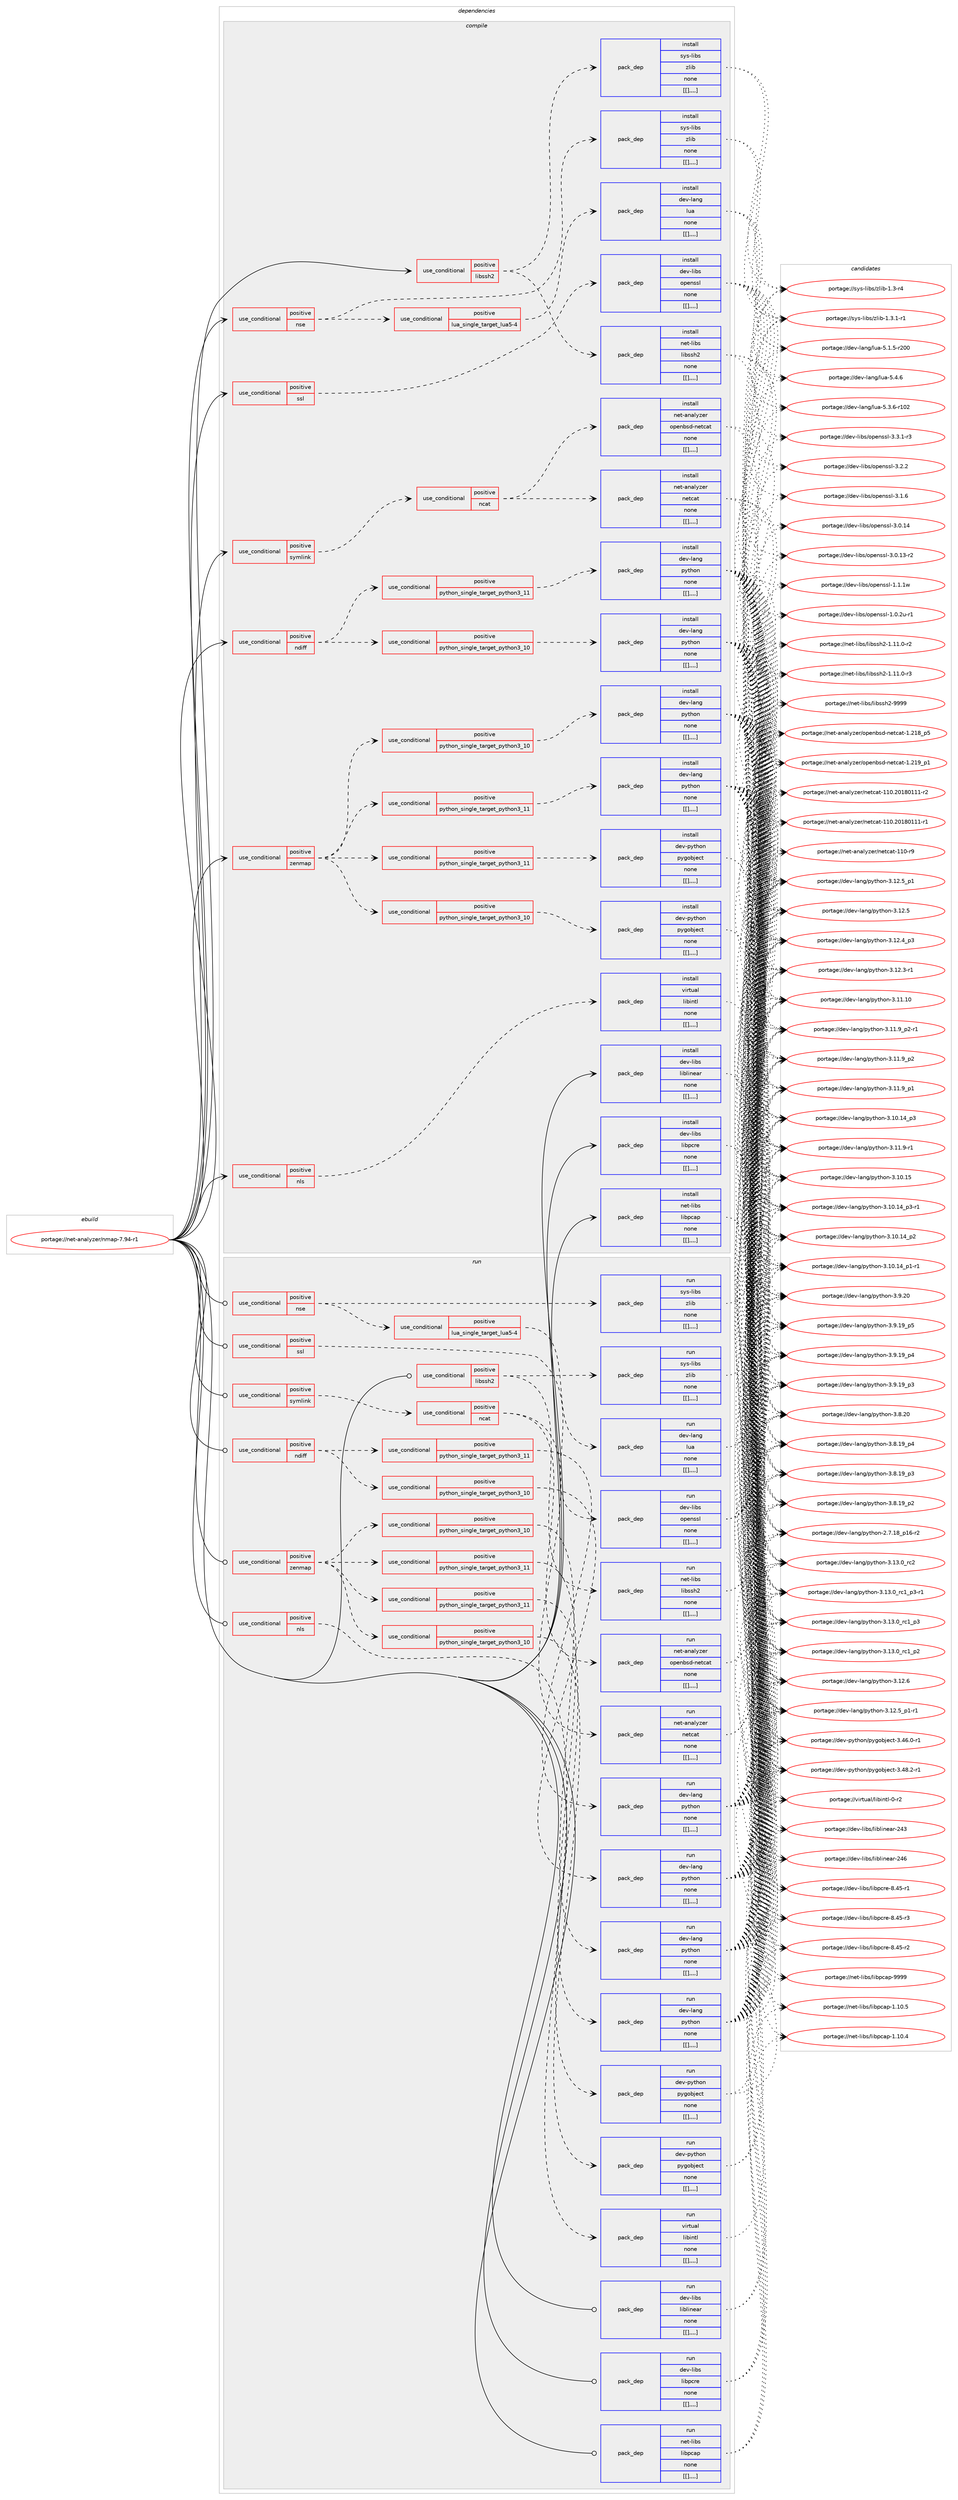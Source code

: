 digraph prolog {

# *************
# Graph options
# *************

newrank=true;
concentrate=true;
compound=true;
graph [rankdir=LR,fontname=Helvetica,fontsize=10,ranksep=1.5];#, ranksep=2.5, nodesep=0.2];
edge  [arrowhead=vee];
node  [fontname=Helvetica,fontsize=10];

# **********
# The ebuild
# **********

subgraph cluster_leftcol {
color=gray;
label=<<i>ebuild</i>>;
id [label="portage://net-analyzer/nmap-7.94-r1", color=red, width=4, href="../net-analyzer/nmap-7.94-r1.svg"];
}

# ****************
# The dependencies
# ****************

subgraph cluster_midcol {
color=gray;
label=<<i>dependencies</i>>;
subgraph cluster_compile {
fillcolor="#eeeeee";
style=filled;
label=<<i>compile</i>>;
subgraph cond92444 {
dependency358914 [label=<<TABLE BORDER="0" CELLBORDER="1" CELLSPACING="0" CELLPADDING="4"><TR><TD ROWSPAN="3" CELLPADDING="10">use_conditional</TD></TR><TR><TD>positive</TD></TR><TR><TD>libssh2</TD></TR></TABLE>>, shape=none, color=red];
subgraph pack263726 {
dependency358915 [label=<<TABLE BORDER="0" CELLBORDER="1" CELLSPACING="0" CELLPADDING="4" WIDTH="220"><TR><TD ROWSPAN="6" CELLPADDING="30">pack_dep</TD></TR><TR><TD WIDTH="110">install</TD></TR><TR><TD>net-libs</TD></TR><TR><TD>libssh2</TD></TR><TR><TD>none</TD></TR><TR><TD>[[],,,,]</TD></TR></TABLE>>, shape=none, color=blue];
}
dependency358914:e -> dependency358915:w [weight=20,style="dashed",arrowhead="vee"];
subgraph pack263727 {
dependency358916 [label=<<TABLE BORDER="0" CELLBORDER="1" CELLSPACING="0" CELLPADDING="4" WIDTH="220"><TR><TD ROWSPAN="6" CELLPADDING="30">pack_dep</TD></TR><TR><TD WIDTH="110">install</TD></TR><TR><TD>sys-libs</TD></TR><TR><TD>zlib</TD></TR><TR><TD>none</TD></TR><TR><TD>[[],,,,]</TD></TR></TABLE>>, shape=none, color=blue];
}
dependency358914:e -> dependency358916:w [weight=20,style="dashed",arrowhead="vee"];
}
id:e -> dependency358914:w [weight=20,style="solid",arrowhead="vee"];
subgraph cond92445 {
dependency358917 [label=<<TABLE BORDER="0" CELLBORDER="1" CELLSPACING="0" CELLPADDING="4"><TR><TD ROWSPAN="3" CELLPADDING="10">use_conditional</TD></TR><TR><TD>positive</TD></TR><TR><TD>ndiff</TD></TR></TABLE>>, shape=none, color=red];
subgraph cond92446 {
dependency358918 [label=<<TABLE BORDER="0" CELLBORDER="1" CELLSPACING="0" CELLPADDING="4"><TR><TD ROWSPAN="3" CELLPADDING="10">use_conditional</TD></TR><TR><TD>positive</TD></TR><TR><TD>python_single_target_python3_10</TD></TR></TABLE>>, shape=none, color=red];
subgraph pack263728 {
dependency358919 [label=<<TABLE BORDER="0" CELLBORDER="1" CELLSPACING="0" CELLPADDING="4" WIDTH="220"><TR><TD ROWSPAN="6" CELLPADDING="30">pack_dep</TD></TR><TR><TD WIDTH="110">install</TD></TR><TR><TD>dev-lang</TD></TR><TR><TD>python</TD></TR><TR><TD>none</TD></TR><TR><TD>[[],,,,]</TD></TR></TABLE>>, shape=none, color=blue];
}
dependency358918:e -> dependency358919:w [weight=20,style="dashed",arrowhead="vee"];
}
dependency358917:e -> dependency358918:w [weight=20,style="dashed",arrowhead="vee"];
subgraph cond92447 {
dependency358920 [label=<<TABLE BORDER="0" CELLBORDER="1" CELLSPACING="0" CELLPADDING="4"><TR><TD ROWSPAN="3" CELLPADDING="10">use_conditional</TD></TR><TR><TD>positive</TD></TR><TR><TD>python_single_target_python3_11</TD></TR></TABLE>>, shape=none, color=red];
subgraph pack263729 {
dependency358921 [label=<<TABLE BORDER="0" CELLBORDER="1" CELLSPACING="0" CELLPADDING="4" WIDTH="220"><TR><TD ROWSPAN="6" CELLPADDING="30">pack_dep</TD></TR><TR><TD WIDTH="110">install</TD></TR><TR><TD>dev-lang</TD></TR><TR><TD>python</TD></TR><TR><TD>none</TD></TR><TR><TD>[[],,,,]</TD></TR></TABLE>>, shape=none, color=blue];
}
dependency358920:e -> dependency358921:w [weight=20,style="dashed",arrowhead="vee"];
}
dependency358917:e -> dependency358920:w [weight=20,style="dashed",arrowhead="vee"];
}
id:e -> dependency358917:w [weight=20,style="solid",arrowhead="vee"];
subgraph cond92448 {
dependency358922 [label=<<TABLE BORDER="0" CELLBORDER="1" CELLSPACING="0" CELLPADDING="4"><TR><TD ROWSPAN="3" CELLPADDING="10">use_conditional</TD></TR><TR><TD>positive</TD></TR><TR><TD>nls</TD></TR></TABLE>>, shape=none, color=red];
subgraph pack263730 {
dependency358923 [label=<<TABLE BORDER="0" CELLBORDER="1" CELLSPACING="0" CELLPADDING="4" WIDTH="220"><TR><TD ROWSPAN="6" CELLPADDING="30">pack_dep</TD></TR><TR><TD WIDTH="110">install</TD></TR><TR><TD>virtual</TD></TR><TR><TD>libintl</TD></TR><TR><TD>none</TD></TR><TR><TD>[[],,,,]</TD></TR></TABLE>>, shape=none, color=blue];
}
dependency358922:e -> dependency358923:w [weight=20,style="dashed",arrowhead="vee"];
}
id:e -> dependency358922:w [weight=20,style="solid",arrowhead="vee"];
subgraph cond92449 {
dependency358924 [label=<<TABLE BORDER="0" CELLBORDER="1" CELLSPACING="0" CELLPADDING="4"><TR><TD ROWSPAN="3" CELLPADDING="10">use_conditional</TD></TR><TR><TD>positive</TD></TR><TR><TD>nse</TD></TR></TABLE>>, shape=none, color=red];
subgraph cond92450 {
dependency358925 [label=<<TABLE BORDER="0" CELLBORDER="1" CELLSPACING="0" CELLPADDING="4"><TR><TD ROWSPAN="3" CELLPADDING="10">use_conditional</TD></TR><TR><TD>positive</TD></TR><TR><TD>lua_single_target_lua5-4</TD></TR></TABLE>>, shape=none, color=red];
subgraph pack263731 {
dependency358926 [label=<<TABLE BORDER="0" CELLBORDER="1" CELLSPACING="0" CELLPADDING="4" WIDTH="220"><TR><TD ROWSPAN="6" CELLPADDING="30">pack_dep</TD></TR><TR><TD WIDTH="110">install</TD></TR><TR><TD>dev-lang</TD></TR><TR><TD>lua</TD></TR><TR><TD>none</TD></TR><TR><TD>[[],,,,]</TD></TR></TABLE>>, shape=none, color=blue];
}
dependency358925:e -> dependency358926:w [weight=20,style="dashed",arrowhead="vee"];
}
dependency358924:e -> dependency358925:w [weight=20,style="dashed",arrowhead="vee"];
subgraph pack263732 {
dependency358927 [label=<<TABLE BORDER="0" CELLBORDER="1" CELLSPACING="0" CELLPADDING="4" WIDTH="220"><TR><TD ROWSPAN="6" CELLPADDING="30">pack_dep</TD></TR><TR><TD WIDTH="110">install</TD></TR><TR><TD>sys-libs</TD></TR><TR><TD>zlib</TD></TR><TR><TD>none</TD></TR><TR><TD>[[],,,,]</TD></TR></TABLE>>, shape=none, color=blue];
}
dependency358924:e -> dependency358927:w [weight=20,style="dashed",arrowhead="vee"];
}
id:e -> dependency358924:w [weight=20,style="solid",arrowhead="vee"];
subgraph cond92451 {
dependency358928 [label=<<TABLE BORDER="0" CELLBORDER="1" CELLSPACING="0" CELLPADDING="4"><TR><TD ROWSPAN="3" CELLPADDING="10">use_conditional</TD></TR><TR><TD>positive</TD></TR><TR><TD>ssl</TD></TR></TABLE>>, shape=none, color=red];
subgraph pack263733 {
dependency358929 [label=<<TABLE BORDER="0" CELLBORDER="1" CELLSPACING="0" CELLPADDING="4" WIDTH="220"><TR><TD ROWSPAN="6" CELLPADDING="30">pack_dep</TD></TR><TR><TD WIDTH="110">install</TD></TR><TR><TD>dev-libs</TD></TR><TR><TD>openssl</TD></TR><TR><TD>none</TD></TR><TR><TD>[[],,,,]</TD></TR></TABLE>>, shape=none, color=blue];
}
dependency358928:e -> dependency358929:w [weight=20,style="dashed",arrowhead="vee"];
}
id:e -> dependency358928:w [weight=20,style="solid",arrowhead="vee"];
subgraph cond92452 {
dependency358930 [label=<<TABLE BORDER="0" CELLBORDER="1" CELLSPACING="0" CELLPADDING="4"><TR><TD ROWSPAN="3" CELLPADDING="10">use_conditional</TD></TR><TR><TD>positive</TD></TR><TR><TD>symlink</TD></TR></TABLE>>, shape=none, color=red];
subgraph cond92453 {
dependency358931 [label=<<TABLE BORDER="0" CELLBORDER="1" CELLSPACING="0" CELLPADDING="4"><TR><TD ROWSPAN="3" CELLPADDING="10">use_conditional</TD></TR><TR><TD>positive</TD></TR><TR><TD>ncat</TD></TR></TABLE>>, shape=none, color=red];
subgraph pack263734 {
dependency358932 [label=<<TABLE BORDER="0" CELLBORDER="1" CELLSPACING="0" CELLPADDING="4" WIDTH="220"><TR><TD ROWSPAN="6" CELLPADDING="30">pack_dep</TD></TR><TR><TD WIDTH="110">install</TD></TR><TR><TD>net-analyzer</TD></TR><TR><TD>netcat</TD></TR><TR><TD>none</TD></TR><TR><TD>[[],,,,]</TD></TR></TABLE>>, shape=none, color=blue];
}
dependency358931:e -> dependency358932:w [weight=20,style="dashed",arrowhead="vee"];
subgraph pack263735 {
dependency358933 [label=<<TABLE BORDER="0" CELLBORDER="1" CELLSPACING="0" CELLPADDING="4" WIDTH="220"><TR><TD ROWSPAN="6" CELLPADDING="30">pack_dep</TD></TR><TR><TD WIDTH="110">install</TD></TR><TR><TD>net-analyzer</TD></TR><TR><TD>openbsd-netcat</TD></TR><TR><TD>none</TD></TR><TR><TD>[[],,,,]</TD></TR></TABLE>>, shape=none, color=blue];
}
dependency358931:e -> dependency358933:w [weight=20,style="dashed",arrowhead="vee"];
}
dependency358930:e -> dependency358931:w [weight=20,style="dashed",arrowhead="vee"];
}
id:e -> dependency358930:w [weight=20,style="solid",arrowhead="vee"];
subgraph cond92454 {
dependency358934 [label=<<TABLE BORDER="0" CELLBORDER="1" CELLSPACING="0" CELLPADDING="4"><TR><TD ROWSPAN="3" CELLPADDING="10">use_conditional</TD></TR><TR><TD>positive</TD></TR><TR><TD>zenmap</TD></TR></TABLE>>, shape=none, color=red];
subgraph cond92455 {
dependency358935 [label=<<TABLE BORDER="0" CELLBORDER="1" CELLSPACING="0" CELLPADDING="4"><TR><TD ROWSPAN="3" CELLPADDING="10">use_conditional</TD></TR><TR><TD>positive</TD></TR><TR><TD>python_single_target_python3_10</TD></TR></TABLE>>, shape=none, color=red];
subgraph pack263736 {
dependency358936 [label=<<TABLE BORDER="0" CELLBORDER="1" CELLSPACING="0" CELLPADDING="4" WIDTH="220"><TR><TD ROWSPAN="6" CELLPADDING="30">pack_dep</TD></TR><TR><TD WIDTH="110">install</TD></TR><TR><TD>dev-lang</TD></TR><TR><TD>python</TD></TR><TR><TD>none</TD></TR><TR><TD>[[],,,,]</TD></TR></TABLE>>, shape=none, color=blue];
}
dependency358935:e -> dependency358936:w [weight=20,style="dashed",arrowhead="vee"];
}
dependency358934:e -> dependency358935:w [weight=20,style="dashed",arrowhead="vee"];
subgraph cond92456 {
dependency358937 [label=<<TABLE BORDER="0" CELLBORDER="1" CELLSPACING="0" CELLPADDING="4"><TR><TD ROWSPAN="3" CELLPADDING="10">use_conditional</TD></TR><TR><TD>positive</TD></TR><TR><TD>python_single_target_python3_11</TD></TR></TABLE>>, shape=none, color=red];
subgraph pack263737 {
dependency358938 [label=<<TABLE BORDER="0" CELLBORDER="1" CELLSPACING="0" CELLPADDING="4" WIDTH="220"><TR><TD ROWSPAN="6" CELLPADDING="30">pack_dep</TD></TR><TR><TD WIDTH="110">install</TD></TR><TR><TD>dev-lang</TD></TR><TR><TD>python</TD></TR><TR><TD>none</TD></TR><TR><TD>[[],,,,]</TD></TR></TABLE>>, shape=none, color=blue];
}
dependency358937:e -> dependency358938:w [weight=20,style="dashed",arrowhead="vee"];
}
dependency358934:e -> dependency358937:w [weight=20,style="dashed",arrowhead="vee"];
subgraph cond92457 {
dependency358939 [label=<<TABLE BORDER="0" CELLBORDER="1" CELLSPACING="0" CELLPADDING="4"><TR><TD ROWSPAN="3" CELLPADDING="10">use_conditional</TD></TR><TR><TD>positive</TD></TR><TR><TD>python_single_target_python3_10</TD></TR></TABLE>>, shape=none, color=red];
subgraph pack263738 {
dependency358940 [label=<<TABLE BORDER="0" CELLBORDER="1" CELLSPACING="0" CELLPADDING="4" WIDTH="220"><TR><TD ROWSPAN="6" CELLPADDING="30">pack_dep</TD></TR><TR><TD WIDTH="110">install</TD></TR><TR><TD>dev-python</TD></TR><TR><TD>pygobject</TD></TR><TR><TD>none</TD></TR><TR><TD>[[],,,,]</TD></TR></TABLE>>, shape=none, color=blue];
}
dependency358939:e -> dependency358940:w [weight=20,style="dashed",arrowhead="vee"];
}
dependency358934:e -> dependency358939:w [weight=20,style="dashed",arrowhead="vee"];
subgraph cond92458 {
dependency358941 [label=<<TABLE BORDER="0" CELLBORDER="1" CELLSPACING="0" CELLPADDING="4"><TR><TD ROWSPAN="3" CELLPADDING="10">use_conditional</TD></TR><TR><TD>positive</TD></TR><TR><TD>python_single_target_python3_11</TD></TR></TABLE>>, shape=none, color=red];
subgraph pack263739 {
dependency358942 [label=<<TABLE BORDER="0" CELLBORDER="1" CELLSPACING="0" CELLPADDING="4" WIDTH="220"><TR><TD ROWSPAN="6" CELLPADDING="30">pack_dep</TD></TR><TR><TD WIDTH="110">install</TD></TR><TR><TD>dev-python</TD></TR><TR><TD>pygobject</TD></TR><TR><TD>none</TD></TR><TR><TD>[[],,,,]</TD></TR></TABLE>>, shape=none, color=blue];
}
dependency358941:e -> dependency358942:w [weight=20,style="dashed",arrowhead="vee"];
}
dependency358934:e -> dependency358941:w [weight=20,style="dashed",arrowhead="vee"];
}
id:e -> dependency358934:w [weight=20,style="solid",arrowhead="vee"];
subgraph pack263740 {
dependency358943 [label=<<TABLE BORDER="0" CELLBORDER="1" CELLSPACING="0" CELLPADDING="4" WIDTH="220"><TR><TD ROWSPAN="6" CELLPADDING="30">pack_dep</TD></TR><TR><TD WIDTH="110">install</TD></TR><TR><TD>dev-libs</TD></TR><TR><TD>liblinear</TD></TR><TR><TD>none</TD></TR><TR><TD>[[],,,,]</TD></TR></TABLE>>, shape=none, color=blue];
}
id:e -> dependency358943:w [weight=20,style="solid",arrowhead="vee"];
subgraph pack263741 {
dependency358944 [label=<<TABLE BORDER="0" CELLBORDER="1" CELLSPACING="0" CELLPADDING="4" WIDTH="220"><TR><TD ROWSPAN="6" CELLPADDING="30">pack_dep</TD></TR><TR><TD WIDTH="110">install</TD></TR><TR><TD>dev-libs</TD></TR><TR><TD>libpcre</TD></TR><TR><TD>none</TD></TR><TR><TD>[[],,,,]</TD></TR></TABLE>>, shape=none, color=blue];
}
id:e -> dependency358944:w [weight=20,style="solid",arrowhead="vee"];
subgraph pack263742 {
dependency358945 [label=<<TABLE BORDER="0" CELLBORDER="1" CELLSPACING="0" CELLPADDING="4" WIDTH="220"><TR><TD ROWSPAN="6" CELLPADDING="30">pack_dep</TD></TR><TR><TD WIDTH="110">install</TD></TR><TR><TD>net-libs</TD></TR><TR><TD>libpcap</TD></TR><TR><TD>none</TD></TR><TR><TD>[[],,,,]</TD></TR></TABLE>>, shape=none, color=blue];
}
id:e -> dependency358945:w [weight=20,style="solid",arrowhead="vee"];
}
subgraph cluster_compileandrun {
fillcolor="#eeeeee";
style=filled;
label=<<i>compile and run</i>>;
}
subgraph cluster_run {
fillcolor="#eeeeee";
style=filled;
label=<<i>run</i>>;
subgraph cond92459 {
dependency358946 [label=<<TABLE BORDER="0" CELLBORDER="1" CELLSPACING="0" CELLPADDING="4"><TR><TD ROWSPAN="3" CELLPADDING="10">use_conditional</TD></TR><TR><TD>positive</TD></TR><TR><TD>libssh2</TD></TR></TABLE>>, shape=none, color=red];
subgraph pack263743 {
dependency358947 [label=<<TABLE BORDER="0" CELLBORDER="1" CELLSPACING="0" CELLPADDING="4" WIDTH="220"><TR><TD ROWSPAN="6" CELLPADDING="30">pack_dep</TD></TR><TR><TD WIDTH="110">run</TD></TR><TR><TD>net-libs</TD></TR><TR><TD>libssh2</TD></TR><TR><TD>none</TD></TR><TR><TD>[[],,,,]</TD></TR></TABLE>>, shape=none, color=blue];
}
dependency358946:e -> dependency358947:w [weight=20,style="dashed",arrowhead="vee"];
subgraph pack263744 {
dependency358948 [label=<<TABLE BORDER="0" CELLBORDER="1" CELLSPACING="0" CELLPADDING="4" WIDTH="220"><TR><TD ROWSPAN="6" CELLPADDING="30">pack_dep</TD></TR><TR><TD WIDTH="110">run</TD></TR><TR><TD>sys-libs</TD></TR><TR><TD>zlib</TD></TR><TR><TD>none</TD></TR><TR><TD>[[],,,,]</TD></TR></TABLE>>, shape=none, color=blue];
}
dependency358946:e -> dependency358948:w [weight=20,style="dashed",arrowhead="vee"];
}
id:e -> dependency358946:w [weight=20,style="solid",arrowhead="odot"];
subgraph cond92460 {
dependency358949 [label=<<TABLE BORDER="0" CELLBORDER="1" CELLSPACING="0" CELLPADDING="4"><TR><TD ROWSPAN="3" CELLPADDING="10">use_conditional</TD></TR><TR><TD>positive</TD></TR><TR><TD>ndiff</TD></TR></TABLE>>, shape=none, color=red];
subgraph cond92461 {
dependency358950 [label=<<TABLE BORDER="0" CELLBORDER="1" CELLSPACING="0" CELLPADDING="4"><TR><TD ROWSPAN="3" CELLPADDING="10">use_conditional</TD></TR><TR><TD>positive</TD></TR><TR><TD>python_single_target_python3_10</TD></TR></TABLE>>, shape=none, color=red];
subgraph pack263745 {
dependency358951 [label=<<TABLE BORDER="0" CELLBORDER="1" CELLSPACING="0" CELLPADDING="4" WIDTH="220"><TR><TD ROWSPAN="6" CELLPADDING="30">pack_dep</TD></TR><TR><TD WIDTH="110">run</TD></TR><TR><TD>dev-lang</TD></TR><TR><TD>python</TD></TR><TR><TD>none</TD></TR><TR><TD>[[],,,,]</TD></TR></TABLE>>, shape=none, color=blue];
}
dependency358950:e -> dependency358951:w [weight=20,style="dashed",arrowhead="vee"];
}
dependency358949:e -> dependency358950:w [weight=20,style="dashed",arrowhead="vee"];
subgraph cond92462 {
dependency358952 [label=<<TABLE BORDER="0" CELLBORDER="1" CELLSPACING="0" CELLPADDING="4"><TR><TD ROWSPAN="3" CELLPADDING="10">use_conditional</TD></TR><TR><TD>positive</TD></TR><TR><TD>python_single_target_python3_11</TD></TR></TABLE>>, shape=none, color=red];
subgraph pack263746 {
dependency358953 [label=<<TABLE BORDER="0" CELLBORDER="1" CELLSPACING="0" CELLPADDING="4" WIDTH="220"><TR><TD ROWSPAN="6" CELLPADDING="30">pack_dep</TD></TR><TR><TD WIDTH="110">run</TD></TR><TR><TD>dev-lang</TD></TR><TR><TD>python</TD></TR><TR><TD>none</TD></TR><TR><TD>[[],,,,]</TD></TR></TABLE>>, shape=none, color=blue];
}
dependency358952:e -> dependency358953:w [weight=20,style="dashed",arrowhead="vee"];
}
dependency358949:e -> dependency358952:w [weight=20,style="dashed",arrowhead="vee"];
}
id:e -> dependency358949:w [weight=20,style="solid",arrowhead="odot"];
subgraph cond92463 {
dependency358954 [label=<<TABLE BORDER="0" CELLBORDER="1" CELLSPACING="0" CELLPADDING="4"><TR><TD ROWSPAN="3" CELLPADDING="10">use_conditional</TD></TR><TR><TD>positive</TD></TR><TR><TD>nls</TD></TR></TABLE>>, shape=none, color=red];
subgraph pack263747 {
dependency358955 [label=<<TABLE BORDER="0" CELLBORDER="1" CELLSPACING="0" CELLPADDING="4" WIDTH="220"><TR><TD ROWSPAN="6" CELLPADDING="30">pack_dep</TD></TR><TR><TD WIDTH="110">run</TD></TR><TR><TD>virtual</TD></TR><TR><TD>libintl</TD></TR><TR><TD>none</TD></TR><TR><TD>[[],,,,]</TD></TR></TABLE>>, shape=none, color=blue];
}
dependency358954:e -> dependency358955:w [weight=20,style="dashed",arrowhead="vee"];
}
id:e -> dependency358954:w [weight=20,style="solid",arrowhead="odot"];
subgraph cond92464 {
dependency358956 [label=<<TABLE BORDER="0" CELLBORDER="1" CELLSPACING="0" CELLPADDING="4"><TR><TD ROWSPAN="3" CELLPADDING="10">use_conditional</TD></TR><TR><TD>positive</TD></TR><TR><TD>nse</TD></TR></TABLE>>, shape=none, color=red];
subgraph cond92465 {
dependency358957 [label=<<TABLE BORDER="0" CELLBORDER="1" CELLSPACING="0" CELLPADDING="4"><TR><TD ROWSPAN="3" CELLPADDING="10">use_conditional</TD></TR><TR><TD>positive</TD></TR><TR><TD>lua_single_target_lua5-4</TD></TR></TABLE>>, shape=none, color=red];
subgraph pack263748 {
dependency358958 [label=<<TABLE BORDER="0" CELLBORDER="1" CELLSPACING="0" CELLPADDING="4" WIDTH="220"><TR><TD ROWSPAN="6" CELLPADDING="30">pack_dep</TD></TR><TR><TD WIDTH="110">run</TD></TR><TR><TD>dev-lang</TD></TR><TR><TD>lua</TD></TR><TR><TD>none</TD></TR><TR><TD>[[],,,,]</TD></TR></TABLE>>, shape=none, color=blue];
}
dependency358957:e -> dependency358958:w [weight=20,style="dashed",arrowhead="vee"];
}
dependency358956:e -> dependency358957:w [weight=20,style="dashed",arrowhead="vee"];
subgraph pack263749 {
dependency358959 [label=<<TABLE BORDER="0" CELLBORDER="1" CELLSPACING="0" CELLPADDING="4" WIDTH="220"><TR><TD ROWSPAN="6" CELLPADDING="30">pack_dep</TD></TR><TR><TD WIDTH="110">run</TD></TR><TR><TD>sys-libs</TD></TR><TR><TD>zlib</TD></TR><TR><TD>none</TD></TR><TR><TD>[[],,,,]</TD></TR></TABLE>>, shape=none, color=blue];
}
dependency358956:e -> dependency358959:w [weight=20,style="dashed",arrowhead="vee"];
}
id:e -> dependency358956:w [weight=20,style="solid",arrowhead="odot"];
subgraph cond92466 {
dependency358960 [label=<<TABLE BORDER="0" CELLBORDER="1" CELLSPACING="0" CELLPADDING="4"><TR><TD ROWSPAN="3" CELLPADDING="10">use_conditional</TD></TR><TR><TD>positive</TD></TR><TR><TD>ssl</TD></TR></TABLE>>, shape=none, color=red];
subgraph pack263750 {
dependency358961 [label=<<TABLE BORDER="0" CELLBORDER="1" CELLSPACING="0" CELLPADDING="4" WIDTH="220"><TR><TD ROWSPAN="6" CELLPADDING="30">pack_dep</TD></TR><TR><TD WIDTH="110">run</TD></TR><TR><TD>dev-libs</TD></TR><TR><TD>openssl</TD></TR><TR><TD>none</TD></TR><TR><TD>[[],,,,]</TD></TR></TABLE>>, shape=none, color=blue];
}
dependency358960:e -> dependency358961:w [weight=20,style="dashed",arrowhead="vee"];
}
id:e -> dependency358960:w [weight=20,style="solid",arrowhead="odot"];
subgraph cond92467 {
dependency358962 [label=<<TABLE BORDER="0" CELLBORDER="1" CELLSPACING="0" CELLPADDING="4"><TR><TD ROWSPAN="3" CELLPADDING="10">use_conditional</TD></TR><TR><TD>positive</TD></TR><TR><TD>symlink</TD></TR></TABLE>>, shape=none, color=red];
subgraph cond92468 {
dependency358963 [label=<<TABLE BORDER="0" CELLBORDER="1" CELLSPACING="0" CELLPADDING="4"><TR><TD ROWSPAN="3" CELLPADDING="10">use_conditional</TD></TR><TR><TD>positive</TD></TR><TR><TD>ncat</TD></TR></TABLE>>, shape=none, color=red];
subgraph pack263751 {
dependency358964 [label=<<TABLE BORDER="0" CELLBORDER="1" CELLSPACING="0" CELLPADDING="4" WIDTH="220"><TR><TD ROWSPAN="6" CELLPADDING="30">pack_dep</TD></TR><TR><TD WIDTH="110">run</TD></TR><TR><TD>net-analyzer</TD></TR><TR><TD>netcat</TD></TR><TR><TD>none</TD></TR><TR><TD>[[],,,,]</TD></TR></TABLE>>, shape=none, color=blue];
}
dependency358963:e -> dependency358964:w [weight=20,style="dashed",arrowhead="vee"];
subgraph pack263752 {
dependency358965 [label=<<TABLE BORDER="0" CELLBORDER="1" CELLSPACING="0" CELLPADDING="4" WIDTH="220"><TR><TD ROWSPAN="6" CELLPADDING="30">pack_dep</TD></TR><TR><TD WIDTH="110">run</TD></TR><TR><TD>net-analyzer</TD></TR><TR><TD>openbsd-netcat</TD></TR><TR><TD>none</TD></TR><TR><TD>[[],,,,]</TD></TR></TABLE>>, shape=none, color=blue];
}
dependency358963:e -> dependency358965:w [weight=20,style="dashed",arrowhead="vee"];
}
dependency358962:e -> dependency358963:w [weight=20,style="dashed",arrowhead="vee"];
}
id:e -> dependency358962:w [weight=20,style="solid",arrowhead="odot"];
subgraph cond92469 {
dependency358966 [label=<<TABLE BORDER="0" CELLBORDER="1" CELLSPACING="0" CELLPADDING="4"><TR><TD ROWSPAN="3" CELLPADDING="10">use_conditional</TD></TR><TR><TD>positive</TD></TR><TR><TD>zenmap</TD></TR></TABLE>>, shape=none, color=red];
subgraph cond92470 {
dependency358967 [label=<<TABLE BORDER="0" CELLBORDER="1" CELLSPACING="0" CELLPADDING="4"><TR><TD ROWSPAN="3" CELLPADDING="10">use_conditional</TD></TR><TR><TD>positive</TD></TR><TR><TD>python_single_target_python3_10</TD></TR></TABLE>>, shape=none, color=red];
subgraph pack263753 {
dependency358968 [label=<<TABLE BORDER="0" CELLBORDER="1" CELLSPACING="0" CELLPADDING="4" WIDTH="220"><TR><TD ROWSPAN="6" CELLPADDING="30">pack_dep</TD></TR><TR><TD WIDTH="110">run</TD></TR><TR><TD>dev-lang</TD></TR><TR><TD>python</TD></TR><TR><TD>none</TD></TR><TR><TD>[[],,,,]</TD></TR></TABLE>>, shape=none, color=blue];
}
dependency358967:e -> dependency358968:w [weight=20,style="dashed",arrowhead="vee"];
}
dependency358966:e -> dependency358967:w [weight=20,style="dashed",arrowhead="vee"];
subgraph cond92471 {
dependency358969 [label=<<TABLE BORDER="0" CELLBORDER="1" CELLSPACING="0" CELLPADDING="4"><TR><TD ROWSPAN="3" CELLPADDING="10">use_conditional</TD></TR><TR><TD>positive</TD></TR><TR><TD>python_single_target_python3_11</TD></TR></TABLE>>, shape=none, color=red];
subgraph pack263754 {
dependency358970 [label=<<TABLE BORDER="0" CELLBORDER="1" CELLSPACING="0" CELLPADDING="4" WIDTH="220"><TR><TD ROWSPAN="6" CELLPADDING="30">pack_dep</TD></TR><TR><TD WIDTH="110">run</TD></TR><TR><TD>dev-lang</TD></TR><TR><TD>python</TD></TR><TR><TD>none</TD></TR><TR><TD>[[],,,,]</TD></TR></TABLE>>, shape=none, color=blue];
}
dependency358969:e -> dependency358970:w [weight=20,style="dashed",arrowhead="vee"];
}
dependency358966:e -> dependency358969:w [weight=20,style="dashed",arrowhead="vee"];
subgraph cond92472 {
dependency358971 [label=<<TABLE BORDER="0" CELLBORDER="1" CELLSPACING="0" CELLPADDING="4"><TR><TD ROWSPAN="3" CELLPADDING="10">use_conditional</TD></TR><TR><TD>positive</TD></TR><TR><TD>python_single_target_python3_10</TD></TR></TABLE>>, shape=none, color=red];
subgraph pack263755 {
dependency358972 [label=<<TABLE BORDER="0" CELLBORDER="1" CELLSPACING="0" CELLPADDING="4" WIDTH="220"><TR><TD ROWSPAN="6" CELLPADDING="30">pack_dep</TD></TR><TR><TD WIDTH="110">run</TD></TR><TR><TD>dev-python</TD></TR><TR><TD>pygobject</TD></TR><TR><TD>none</TD></TR><TR><TD>[[],,,,]</TD></TR></TABLE>>, shape=none, color=blue];
}
dependency358971:e -> dependency358972:w [weight=20,style="dashed",arrowhead="vee"];
}
dependency358966:e -> dependency358971:w [weight=20,style="dashed",arrowhead="vee"];
subgraph cond92473 {
dependency358973 [label=<<TABLE BORDER="0" CELLBORDER="1" CELLSPACING="0" CELLPADDING="4"><TR><TD ROWSPAN="3" CELLPADDING="10">use_conditional</TD></TR><TR><TD>positive</TD></TR><TR><TD>python_single_target_python3_11</TD></TR></TABLE>>, shape=none, color=red];
subgraph pack263756 {
dependency358974 [label=<<TABLE BORDER="0" CELLBORDER="1" CELLSPACING="0" CELLPADDING="4" WIDTH="220"><TR><TD ROWSPAN="6" CELLPADDING="30">pack_dep</TD></TR><TR><TD WIDTH="110">run</TD></TR><TR><TD>dev-python</TD></TR><TR><TD>pygobject</TD></TR><TR><TD>none</TD></TR><TR><TD>[[],,,,]</TD></TR></TABLE>>, shape=none, color=blue];
}
dependency358973:e -> dependency358974:w [weight=20,style="dashed",arrowhead="vee"];
}
dependency358966:e -> dependency358973:w [weight=20,style="dashed",arrowhead="vee"];
}
id:e -> dependency358966:w [weight=20,style="solid",arrowhead="odot"];
subgraph pack263757 {
dependency358975 [label=<<TABLE BORDER="0" CELLBORDER="1" CELLSPACING="0" CELLPADDING="4" WIDTH="220"><TR><TD ROWSPAN="6" CELLPADDING="30">pack_dep</TD></TR><TR><TD WIDTH="110">run</TD></TR><TR><TD>dev-libs</TD></TR><TR><TD>liblinear</TD></TR><TR><TD>none</TD></TR><TR><TD>[[],,,,]</TD></TR></TABLE>>, shape=none, color=blue];
}
id:e -> dependency358975:w [weight=20,style="solid",arrowhead="odot"];
subgraph pack263758 {
dependency358976 [label=<<TABLE BORDER="0" CELLBORDER="1" CELLSPACING="0" CELLPADDING="4" WIDTH="220"><TR><TD ROWSPAN="6" CELLPADDING="30">pack_dep</TD></TR><TR><TD WIDTH="110">run</TD></TR><TR><TD>dev-libs</TD></TR><TR><TD>libpcre</TD></TR><TR><TD>none</TD></TR><TR><TD>[[],,,,]</TD></TR></TABLE>>, shape=none, color=blue];
}
id:e -> dependency358976:w [weight=20,style="solid",arrowhead="odot"];
subgraph pack263759 {
dependency358977 [label=<<TABLE BORDER="0" CELLBORDER="1" CELLSPACING="0" CELLPADDING="4" WIDTH="220"><TR><TD ROWSPAN="6" CELLPADDING="30">pack_dep</TD></TR><TR><TD WIDTH="110">run</TD></TR><TR><TD>net-libs</TD></TR><TR><TD>libpcap</TD></TR><TR><TD>none</TD></TR><TR><TD>[[],,,,]</TD></TR></TABLE>>, shape=none, color=blue];
}
id:e -> dependency358977:w [weight=20,style="solid",arrowhead="odot"];
}
}

# **************
# The candidates
# **************

subgraph cluster_choices {
rank=same;
color=gray;
label=<<i>candidates</i>>;

subgraph choice263726 {
color=black;
nodesep=1;
choice11010111645108105981154710810598115115104504557575757 [label="portage://net-libs/libssh2-9999", color=red, width=4,href="../net-libs/libssh2-9999.svg"];
choice1101011164510810598115471081059811511510450454946494946484511451 [label="portage://net-libs/libssh2-1.11.0-r3", color=red, width=4,href="../net-libs/libssh2-1.11.0-r3.svg"];
choice1101011164510810598115471081059811511510450454946494946484511450 [label="portage://net-libs/libssh2-1.11.0-r2", color=red, width=4,href="../net-libs/libssh2-1.11.0-r2.svg"];
dependency358915:e -> choice11010111645108105981154710810598115115104504557575757:w [style=dotted,weight="100"];
dependency358915:e -> choice1101011164510810598115471081059811511510450454946494946484511451:w [style=dotted,weight="100"];
dependency358915:e -> choice1101011164510810598115471081059811511510450454946494946484511450:w [style=dotted,weight="100"];
}
subgraph choice263727 {
color=black;
nodesep=1;
choice115121115451081059811547122108105984549465146494511449 [label="portage://sys-libs/zlib-1.3.1-r1", color=red, width=4,href="../sys-libs/zlib-1.3.1-r1.svg"];
choice11512111545108105981154712210810598454946514511452 [label="portage://sys-libs/zlib-1.3-r4", color=red, width=4,href="../sys-libs/zlib-1.3-r4.svg"];
dependency358916:e -> choice115121115451081059811547122108105984549465146494511449:w [style=dotted,weight="100"];
dependency358916:e -> choice11512111545108105981154712210810598454946514511452:w [style=dotted,weight="100"];
}
subgraph choice263728 {
color=black;
nodesep=1;
choice10010111845108971101034711212111610411111045514649514648951149950 [label="portage://dev-lang/python-3.13.0_rc2", color=red, width=4,href="../dev-lang/python-3.13.0_rc2.svg"];
choice1001011184510897110103471121211161041111104551464951464895114994995112514511449 [label="portage://dev-lang/python-3.13.0_rc1_p3-r1", color=red, width=4,href="../dev-lang/python-3.13.0_rc1_p3-r1.svg"];
choice100101118451089711010347112121116104111110455146495146489511499499511251 [label="portage://dev-lang/python-3.13.0_rc1_p3", color=red, width=4,href="../dev-lang/python-3.13.0_rc1_p3.svg"];
choice100101118451089711010347112121116104111110455146495146489511499499511250 [label="portage://dev-lang/python-3.13.0_rc1_p2", color=red, width=4,href="../dev-lang/python-3.13.0_rc1_p2.svg"];
choice10010111845108971101034711212111610411111045514649504654 [label="portage://dev-lang/python-3.12.6", color=red, width=4,href="../dev-lang/python-3.12.6.svg"];
choice1001011184510897110103471121211161041111104551464950465395112494511449 [label="portage://dev-lang/python-3.12.5_p1-r1", color=red, width=4,href="../dev-lang/python-3.12.5_p1-r1.svg"];
choice100101118451089711010347112121116104111110455146495046539511249 [label="portage://dev-lang/python-3.12.5_p1", color=red, width=4,href="../dev-lang/python-3.12.5_p1.svg"];
choice10010111845108971101034711212111610411111045514649504653 [label="portage://dev-lang/python-3.12.5", color=red, width=4,href="../dev-lang/python-3.12.5.svg"];
choice100101118451089711010347112121116104111110455146495046529511251 [label="portage://dev-lang/python-3.12.4_p3", color=red, width=4,href="../dev-lang/python-3.12.4_p3.svg"];
choice100101118451089711010347112121116104111110455146495046514511449 [label="portage://dev-lang/python-3.12.3-r1", color=red, width=4,href="../dev-lang/python-3.12.3-r1.svg"];
choice1001011184510897110103471121211161041111104551464949464948 [label="portage://dev-lang/python-3.11.10", color=red, width=4,href="../dev-lang/python-3.11.10.svg"];
choice1001011184510897110103471121211161041111104551464949465795112504511449 [label="portage://dev-lang/python-3.11.9_p2-r1", color=red, width=4,href="../dev-lang/python-3.11.9_p2-r1.svg"];
choice100101118451089711010347112121116104111110455146494946579511250 [label="portage://dev-lang/python-3.11.9_p2", color=red, width=4,href="../dev-lang/python-3.11.9_p2.svg"];
choice100101118451089711010347112121116104111110455146494946579511249 [label="portage://dev-lang/python-3.11.9_p1", color=red, width=4,href="../dev-lang/python-3.11.9_p1.svg"];
choice100101118451089711010347112121116104111110455146494946574511449 [label="portage://dev-lang/python-3.11.9-r1", color=red, width=4,href="../dev-lang/python-3.11.9-r1.svg"];
choice1001011184510897110103471121211161041111104551464948464953 [label="portage://dev-lang/python-3.10.15", color=red, width=4,href="../dev-lang/python-3.10.15.svg"];
choice100101118451089711010347112121116104111110455146494846495295112514511449 [label="portage://dev-lang/python-3.10.14_p3-r1", color=red, width=4,href="../dev-lang/python-3.10.14_p3-r1.svg"];
choice10010111845108971101034711212111610411111045514649484649529511251 [label="portage://dev-lang/python-3.10.14_p3", color=red, width=4,href="../dev-lang/python-3.10.14_p3.svg"];
choice10010111845108971101034711212111610411111045514649484649529511250 [label="portage://dev-lang/python-3.10.14_p2", color=red, width=4,href="../dev-lang/python-3.10.14_p2.svg"];
choice100101118451089711010347112121116104111110455146494846495295112494511449 [label="portage://dev-lang/python-3.10.14_p1-r1", color=red, width=4,href="../dev-lang/python-3.10.14_p1-r1.svg"];
choice10010111845108971101034711212111610411111045514657465048 [label="portage://dev-lang/python-3.9.20", color=red, width=4,href="../dev-lang/python-3.9.20.svg"];
choice100101118451089711010347112121116104111110455146574649579511253 [label="portage://dev-lang/python-3.9.19_p5", color=red, width=4,href="../dev-lang/python-3.9.19_p5.svg"];
choice100101118451089711010347112121116104111110455146574649579511252 [label="portage://dev-lang/python-3.9.19_p4", color=red, width=4,href="../dev-lang/python-3.9.19_p4.svg"];
choice100101118451089711010347112121116104111110455146574649579511251 [label="portage://dev-lang/python-3.9.19_p3", color=red, width=4,href="../dev-lang/python-3.9.19_p3.svg"];
choice10010111845108971101034711212111610411111045514656465048 [label="portage://dev-lang/python-3.8.20", color=red, width=4,href="../dev-lang/python-3.8.20.svg"];
choice100101118451089711010347112121116104111110455146564649579511252 [label="portage://dev-lang/python-3.8.19_p4", color=red, width=4,href="../dev-lang/python-3.8.19_p4.svg"];
choice100101118451089711010347112121116104111110455146564649579511251 [label="portage://dev-lang/python-3.8.19_p3", color=red, width=4,href="../dev-lang/python-3.8.19_p3.svg"];
choice100101118451089711010347112121116104111110455146564649579511250 [label="portage://dev-lang/python-3.8.19_p2", color=red, width=4,href="../dev-lang/python-3.8.19_p2.svg"];
choice100101118451089711010347112121116104111110455046554649569511249544511450 [label="portage://dev-lang/python-2.7.18_p16-r2", color=red, width=4,href="../dev-lang/python-2.7.18_p16-r2.svg"];
dependency358919:e -> choice10010111845108971101034711212111610411111045514649514648951149950:w [style=dotted,weight="100"];
dependency358919:e -> choice1001011184510897110103471121211161041111104551464951464895114994995112514511449:w [style=dotted,weight="100"];
dependency358919:e -> choice100101118451089711010347112121116104111110455146495146489511499499511251:w [style=dotted,weight="100"];
dependency358919:e -> choice100101118451089711010347112121116104111110455146495146489511499499511250:w [style=dotted,weight="100"];
dependency358919:e -> choice10010111845108971101034711212111610411111045514649504654:w [style=dotted,weight="100"];
dependency358919:e -> choice1001011184510897110103471121211161041111104551464950465395112494511449:w [style=dotted,weight="100"];
dependency358919:e -> choice100101118451089711010347112121116104111110455146495046539511249:w [style=dotted,weight="100"];
dependency358919:e -> choice10010111845108971101034711212111610411111045514649504653:w [style=dotted,weight="100"];
dependency358919:e -> choice100101118451089711010347112121116104111110455146495046529511251:w [style=dotted,weight="100"];
dependency358919:e -> choice100101118451089711010347112121116104111110455146495046514511449:w [style=dotted,weight="100"];
dependency358919:e -> choice1001011184510897110103471121211161041111104551464949464948:w [style=dotted,weight="100"];
dependency358919:e -> choice1001011184510897110103471121211161041111104551464949465795112504511449:w [style=dotted,weight="100"];
dependency358919:e -> choice100101118451089711010347112121116104111110455146494946579511250:w [style=dotted,weight="100"];
dependency358919:e -> choice100101118451089711010347112121116104111110455146494946579511249:w [style=dotted,weight="100"];
dependency358919:e -> choice100101118451089711010347112121116104111110455146494946574511449:w [style=dotted,weight="100"];
dependency358919:e -> choice1001011184510897110103471121211161041111104551464948464953:w [style=dotted,weight="100"];
dependency358919:e -> choice100101118451089711010347112121116104111110455146494846495295112514511449:w [style=dotted,weight="100"];
dependency358919:e -> choice10010111845108971101034711212111610411111045514649484649529511251:w [style=dotted,weight="100"];
dependency358919:e -> choice10010111845108971101034711212111610411111045514649484649529511250:w [style=dotted,weight="100"];
dependency358919:e -> choice100101118451089711010347112121116104111110455146494846495295112494511449:w [style=dotted,weight="100"];
dependency358919:e -> choice10010111845108971101034711212111610411111045514657465048:w [style=dotted,weight="100"];
dependency358919:e -> choice100101118451089711010347112121116104111110455146574649579511253:w [style=dotted,weight="100"];
dependency358919:e -> choice100101118451089711010347112121116104111110455146574649579511252:w [style=dotted,weight="100"];
dependency358919:e -> choice100101118451089711010347112121116104111110455146574649579511251:w [style=dotted,weight="100"];
dependency358919:e -> choice10010111845108971101034711212111610411111045514656465048:w [style=dotted,weight="100"];
dependency358919:e -> choice100101118451089711010347112121116104111110455146564649579511252:w [style=dotted,weight="100"];
dependency358919:e -> choice100101118451089711010347112121116104111110455146564649579511251:w [style=dotted,weight="100"];
dependency358919:e -> choice100101118451089711010347112121116104111110455146564649579511250:w [style=dotted,weight="100"];
dependency358919:e -> choice100101118451089711010347112121116104111110455046554649569511249544511450:w [style=dotted,weight="100"];
}
subgraph choice263729 {
color=black;
nodesep=1;
choice10010111845108971101034711212111610411111045514649514648951149950 [label="portage://dev-lang/python-3.13.0_rc2", color=red, width=4,href="../dev-lang/python-3.13.0_rc2.svg"];
choice1001011184510897110103471121211161041111104551464951464895114994995112514511449 [label="portage://dev-lang/python-3.13.0_rc1_p3-r1", color=red, width=4,href="../dev-lang/python-3.13.0_rc1_p3-r1.svg"];
choice100101118451089711010347112121116104111110455146495146489511499499511251 [label="portage://dev-lang/python-3.13.0_rc1_p3", color=red, width=4,href="../dev-lang/python-3.13.0_rc1_p3.svg"];
choice100101118451089711010347112121116104111110455146495146489511499499511250 [label="portage://dev-lang/python-3.13.0_rc1_p2", color=red, width=4,href="../dev-lang/python-3.13.0_rc1_p2.svg"];
choice10010111845108971101034711212111610411111045514649504654 [label="portage://dev-lang/python-3.12.6", color=red, width=4,href="../dev-lang/python-3.12.6.svg"];
choice1001011184510897110103471121211161041111104551464950465395112494511449 [label="portage://dev-lang/python-3.12.5_p1-r1", color=red, width=4,href="../dev-lang/python-3.12.5_p1-r1.svg"];
choice100101118451089711010347112121116104111110455146495046539511249 [label="portage://dev-lang/python-3.12.5_p1", color=red, width=4,href="../dev-lang/python-3.12.5_p1.svg"];
choice10010111845108971101034711212111610411111045514649504653 [label="portage://dev-lang/python-3.12.5", color=red, width=4,href="../dev-lang/python-3.12.5.svg"];
choice100101118451089711010347112121116104111110455146495046529511251 [label="portage://dev-lang/python-3.12.4_p3", color=red, width=4,href="../dev-lang/python-3.12.4_p3.svg"];
choice100101118451089711010347112121116104111110455146495046514511449 [label="portage://dev-lang/python-3.12.3-r1", color=red, width=4,href="../dev-lang/python-3.12.3-r1.svg"];
choice1001011184510897110103471121211161041111104551464949464948 [label="portage://dev-lang/python-3.11.10", color=red, width=4,href="../dev-lang/python-3.11.10.svg"];
choice1001011184510897110103471121211161041111104551464949465795112504511449 [label="portage://dev-lang/python-3.11.9_p2-r1", color=red, width=4,href="../dev-lang/python-3.11.9_p2-r1.svg"];
choice100101118451089711010347112121116104111110455146494946579511250 [label="portage://dev-lang/python-3.11.9_p2", color=red, width=4,href="../dev-lang/python-3.11.9_p2.svg"];
choice100101118451089711010347112121116104111110455146494946579511249 [label="portage://dev-lang/python-3.11.9_p1", color=red, width=4,href="../dev-lang/python-3.11.9_p1.svg"];
choice100101118451089711010347112121116104111110455146494946574511449 [label="portage://dev-lang/python-3.11.9-r1", color=red, width=4,href="../dev-lang/python-3.11.9-r1.svg"];
choice1001011184510897110103471121211161041111104551464948464953 [label="portage://dev-lang/python-3.10.15", color=red, width=4,href="../dev-lang/python-3.10.15.svg"];
choice100101118451089711010347112121116104111110455146494846495295112514511449 [label="portage://dev-lang/python-3.10.14_p3-r1", color=red, width=4,href="../dev-lang/python-3.10.14_p3-r1.svg"];
choice10010111845108971101034711212111610411111045514649484649529511251 [label="portage://dev-lang/python-3.10.14_p3", color=red, width=4,href="../dev-lang/python-3.10.14_p3.svg"];
choice10010111845108971101034711212111610411111045514649484649529511250 [label="portage://dev-lang/python-3.10.14_p2", color=red, width=4,href="../dev-lang/python-3.10.14_p2.svg"];
choice100101118451089711010347112121116104111110455146494846495295112494511449 [label="portage://dev-lang/python-3.10.14_p1-r1", color=red, width=4,href="../dev-lang/python-3.10.14_p1-r1.svg"];
choice10010111845108971101034711212111610411111045514657465048 [label="portage://dev-lang/python-3.9.20", color=red, width=4,href="../dev-lang/python-3.9.20.svg"];
choice100101118451089711010347112121116104111110455146574649579511253 [label="portage://dev-lang/python-3.9.19_p5", color=red, width=4,href="../dev-lang/python-3.9.19_p5.svg"];
choice100101118451089711010347112121116104111110455146574649579511252 [label="portage://dev-lang/python-3.9.19_p4", color=red, width=4,href="../dev-lang/python-3.9.19_p4.svg"];
choice100101118451089711010347112121116104111110455146574649579511251 [label="portage://dev-lang/python-3.9.19_p3", color=red, width=4,href="../dev-lang/python-3.9.19_p3.svg"];
choice10010111845108971101034711212111610411111045514656465048 [label="portage://dev-lang/python-3.8.20", color=red, width=4,href="../dev-lang/python-3.8.20.svg"];
choice100101118451089711010347112121116104111110455146564649579511252 [label="portage://dev-lang/python-3.8.19_p4", color=red, width=4,href="../dev-lang/python-3.8.19_p4.svg"];
choice100101118451089711010347112121116104111110455146564649579511251 [label="portage://dev-lang/python-3.8.19_p3", color=red, width=4,href="../dev-lang/python-3.8.19_p3.svg"];
choice100101118451089711010347112121116104111110455146564649579511250 [label="portage://dev-lang/python-3.8.19_p2", color=red, width=4,href="../dev-lang/python-3.8.19_p2.svg"];
choice100101118451089711010347112121116104111110455046554649569511249544511450 [label="portage://dev-lang/python-2.7.18_p16-r2", color=red, width=4,href="../dev-lang/python-2.7.18_p16-r2.svg"];
dependency358921:e -> choice10010111845108971101034711212111610411111045514649514648951149950:w [style=dotted,weight="100"];
dependency358921:e -> choice1001011184510897110103471121211161041111104551464951464895114994995112514511449:w [style=dotted,weight="100"];
dependency358921:e -> choice100101118451089711010347112121116104111110455146495146489511499499511251:w [style=dotted,weight="100"];
dependency358921:e -> choice100101118451089711010347112121116104111110455146495146489511499499511250:w [style=dotted,weight="100"];
dependency358921:e -> choice10010111845108971101034711212111610411111045514649504654:w [style=dotted,weight="100"];
dependency358921:e -> choice1001011184510897110103471121211161041111104551464950465395112494511449:w [style=dotted,weight="100"];
dependency358921:e -> choice100101118451089711010347112121116104111110455146495046539511249:w [style=dotted,weight="100"];
dependency358921:e -> choice10010111845108971101034711212111610411111045514649504653:w [style=dotted,weight="100"];
dependency358921:e -> choice100101118451089711010347112121116104111110455146495046529511251:w [style=dotted,weight="100"];
dependency358921:e -> choice100101118451089711010347112121116104111110455146495046514511449:w [style=dotted,weight="100"];
dependency358921:e -> choice1001011184510897110103471121211161041111104551464949464948:w [style=dotted,weight="100"];
dependency358921:e -> choice1001011184510897110103471121211161041111104551464949465795112504511449:w [style=dotted,weight="100"];
dependency358921:e -> choice100101118451089711010347112121116104111110455146494946579511250:w [style=dotted,weight="100"];
dependency358921:e -> choice100101118451089711010347112121116104111110455146494946579511249:w [style=dotted,weight="100"];
dependency358921:e -> choice100101118451089711010347112121116104111110455146494946574511449:w [style=dotted,weight="100"];
dependency358921:e -> choice1001011184510897110103471121211161041111104551464948464953:w [style=dotted,weight="100"];
dependency358921:e -> choice100101118451089711010347112121116104111110455146494846495295112514511449:w [style=dotted,weight="100"];
dependency358921:e -> choice10010111845108971101034711212111610411111045514649484649529511251:w [style=dotted,weight="100"];
dependency358921:e -> choice10010111845108971101034711212111610411111045514649484649529511250:w [style=dotted,weight="100"];
dependency358921:e -> choice100101118451089711010347112121116104111110455146494846495295112494511449:w [style=dotted,weight="100"];
dependency358921:e -> choice10010111845108971101034711212111610411111045514657465048:w [style=dotted,weight="100"];
dependency358921:e -> choice100101118451089711010347112121116104111110455146574649579511253:w [style=dotted,weight="100"];
dependency358921:e -> choice100101118451089711010347112121116104111110455146574649579511252:w [style=dotted,weight="100"];
dependency358921:e -> choice100101118451089711010347112121116104111110455146574649579511251:w [style=dotted,weight="100"];
dependency358921:e -> choice10010111845108971101034711212111610411111045514656465048:w [style=dotted,weight="100"];
dependency358921:e -> choice100101118451089711010347112121116104111110455146564649579511252:w [style=dotted,weight="100"];
dependency358921:e -> choice100101118451089711010347112121116104111110455146564649579511251:w [style=dotted,weight="100"];
dependency358921:e -> choice100101118451089711010347112121116104111110455146564649579511250:w [style=dotted,weight="100"];
dependency358921:e -> choice100101118451089711010347112121116104111110455046554649569511249544511450:w [style=dotted,weight="100"];
}
subgraph choice263730 {
color=black;
nodesep=1;
choice11810511411611797108471081059810511011610845484511450 [label="portage://virtual/libintl-0-r2", color=red, width=4,href="../virtual/libintl-0-r2.svg"];
dependency358923:e -> choice11810511411611797108471081059810511011610845484511450:w [style=dotted,weight="100"];
}
subgraph choice263731 {
color=black;
nodesep=1;
choice10010111845108971101034710811797455346524654 [label="portage://dev-lang/lua-5.4.6", color=red, width=4,href="../dev-lang/lua-5.4.6.svg"];
choice1001011184510897110103471081179745534651465445114494850 [label="portage://dev-lang/lua-5.3.6-r102", color=red, width=4,href="../dev-lang/lua-5.3.6-r102.svg"];
choice1001011184510897110103471081179745534649465345114504848 [label="portage://dev-lang/lua-5.1.5-r200", color=red, width=4,href="../dev-lang/lua-5.1.5-r200.svg"];
dependency358926:e -> choice10010111845108971101034710811797455346524654:w [style=dotted,weight="100"];
dependency358926:e -> choice1001011184510897110103471081179745534651465445114494850:w [style=dotted,weight="100"];
dependency358926:e -> choice1001011184510897110103471081179745534649465345114504848:w [style=dotted,weight="100"];
}
subgraph choice263732 {
color=black;
nodesep=1;
choice115121115451081059811547122108105984549465146494511449 [label="portage://sys-libs/zlib-1.3.1-r1", color=red, width=4,href="../sys-libs/zlib-1.3.1-r1.svg"];
choice11512111545108105981154712210810598454946514511452 [label="portage://sys-libs/zlib-1.3-r4", color=red, width=4,href="../sys-libs/zlib-1.3-r4.svg"];
dependency358927:e -> choice115121115451081059811547122108105984549465146494511449:w [style=dotted,weight="100"];
dependency358927:e -> choice11512111545108105981154712210810598454946514511452:w [style=dotted,weight="100"];
}
subgraph choice263733 {
color=black;
nodesep=1;
choice1001011184510810598115471111121011101151151084551465146494511451 [label="portage://dev-libs/openssl-3.3.1-r3", color=red, width=4,href="../dev-libs/openssl-3.3.1-r3.svg"];
choice100101118451081059811547111112101110115115108455146504650 [label="portage://dev-libs/openssl-3.2.2", color=red, width=4,href="../dev-libs/openssl-3.2.2.svg"];
choice100101118451081059811547111112101110115115108455146494654 [label="portage://dev-libs/openssl-3.1.6", color=red, width=4,href="../dev-libs/openssl-3.1.6.svg"];
choice10010111845108105981154711111210111011511510845514648464952 [label="portage://dev-libs/openssl-3.0.14", color=red, width=4,href="../dev-libs/openssl-3.0.14.svg"];
choice100101118451081059811547111112101110115115108455146484649514511450 [label="portage://dev-libs/openssl-3.0.13-r2", color=red, width=4,href="../dev-libs/openssl-3.0.13-r2.svg"];
choice100101118451081059811547111112101110115115108454946494649119 [label="portage://dev-libs/openssl-1.1.1w", color=red, width=4,href="../dev-libs/openssl-1.1.1w.svg"];
choice1001011184510810598115471111121011101151151084549464846501174511449 [label="portage://dev-libs/openssl-1.0.2u-r1", color=red, width=4,href="../dev-libs/openssl-1.0.2u-r1.svg"];
dependency358929:e -> choice1001011184510810598115471111121011101151151084551465146494511451:w [style=dotted,weight="100"];
dependency358929:e -> choice100101118451081059811547111112101110115115108455146504650:w [style=dotted,weight="100"];
dependency358929:e -> choice100101118451081059811547111112101110115115108455146494654:w [style=dotted,weight="100"];
dependency358929:e -> choice10010111845108105981154711111210111011511510845514648464952:w [style=dotted,weight="100"];
dependency358929:e -> choice100101118451081059811547111112101110115115108455146484649514511450:w [style=dotted,weight="100"];
dependency358929:e -> choice100101118451081059811547111112101110115115108454946494649119:w [style=dotted,weight="100"];
dependency358929:e -> choice1001011184510810598115471111121011101151151084549464846501174511449:w [style=dotted,weight="100"];
}
subgraph choice263734 {
color=black;
nodesep=1;
choice110101116459711097108121122101114471101011169997116454949484650484956484949494511450 [label="portage://net-analyzer/netcat-110.20180111-r2", color=red, width=4,href="../net-analyzer/netcat-110.20180111-r2.svg"];
choice110101116459711097108121122101114471101011169997116454949484650484956484949494511449 [label="portage://net-analyzer/netcat-110.20180111-r1", color=red, width=4,href="../net-analyzer/netcat-110.20180111-r1.svg"];
choice110101116459711097108121122101114471101011169997116454949484511457 [label="portage://net-analyzer/netcat-110-r9", color=red, width=4,href="../net-analyzer/netcat-110-r9.svg"];
dependency358932:e -> choice110101116459711097108121122101114471101011169997116454949484650484956484949494511450:w [style=dotted,weight="100"];
dependency358932:e -> choice110101116459711097108121122101114471101011169997116454949484650484956484949494511449:w [style=dotted,weight="100"];
dependency358932:e -> choice110101116459711097108121122101114471101011169997116454949484511457:w [style=dotted,weight="100"];
}
subgraph choice263735 {
color=black;
nodesep=1;
choice11010111645971109710812112210111447111112101110981151004511010111699971164549465049579511249 [label="portage://net-analyzer/openbsd-netcat-1.219_p1", color=red, width=4,href="../net-analyzer/openbsd-netcat-1.219_p1.svg"];
choice11010111645971109710812112210111447111112101110981151004511010111699971164549465049569511253 [label="portage://net-analyzer/openbsd-netcat-1.218_p5", color=red, width=4,href="../net-analyzer/openbsd-netcat-1.218_p5.svg"];
dependency358933:e -> choice11010111645971109710812112210111447111112101110981151004511010111699971164549465049579511249:w [style=dotted,weight="100"];
dependency358933:e -> choice11010111645971109710812112210111447111112101110981151004511010111699971164549465049569511253:w [style=dotted,weight="100"];
}
subgraph choice263736 {
color=black;
nodesep=1;
choice10010111845108971101034711212111610411111045514649514648951149950 [label="portage://dev-lang/python-3.13.0_rc2", color=red, width=4,href="../dev-lang/python-3.13.0_rc2.svg"];
choice1001011184510897110103471121211161041111104551464951464895114994995112514511449 [label="portage://dev-lang/python-3.13.0_rc1_p3-r1", color=red, width=4,href="../dev-lang/python-3.13.0_rc1_p3-r1.svg"];
choice100101118451089711010347112121116104111110455146495146489511499499511251 [label="portage://dev-lang/python-3.13.0_rc1_p3", color=red, width=4,href="../dev-lang/python-3.13.0_rc1_p3.svg"];
choice100101118451089711010347112121116104111110455146495146489511499499511250 [label="portage://dev-lang/python-3.13.0_rc1_p2", color=red, width=4,href="../dev-lang/python-3.13.0_rc1_p2.svg"];
choice10010111845108971101034711212111610411111045514649504654 [label="portage://dev-lang/python-3.12.6", color=red, width=4,href="../dev-lang/python-3.12.6.svg"];
choice1001011184510897110103471121211161041111104551464950465395112494511449 [label="portage://dev-lang/python-3.12.5_p1-r1", color=red, width=4,href="../dev-lang/python-3.12.5_p1-r1.svg"];
choice100101118451089711010347112121116104111110455146495046539511249 [label="portage://dev-lang/python-3.12.5_p1", color=red, width=4,href="../dev-lang/python-3.12.5_p1.svg"];
choice10010111845108971101034711212111610411111045514649504653 [label="portage://dev-lang/python-3.12.5", color=red, width=4,href="../dev-lang/python-3.12.5.svg"];
choice100101118451089711010347112121116104111110455146495046529511251 [label="portage://dev-lang/python-3.12.4_p3", color=red, width=4,href="../dev-lang/python-3.12.4_p3.svg"];
choice100101118451089711010347112121116104111110455146495046514511449 [label="portage://dev-lang/python-3.12.3-r1", color=red, width=4,href="../dev-lang/python-3.12.3-r1.svg"];
choice1001011184510897110103471121211161041111104551464949464948 [label="portage://dev-lang/python-3.11.10", color=red, width=4,href="../dev-lang/python-3.11.10.svg"];
choice1001011184510897110103471121211161041111104551464949465795112504511449 [label="portage://dev-lang/python-3.11.9_p2-r1", color=red, width=4,href="../dev-lang/python-3.11.9_p2-r1.svg"];
choice100101118451089711010347112121116104111110455146494946579511250 [label="portage://dev-lang/python-3.11.9_p2", color=red, width=4,href="../dev-lang/python-3.11.9_p2.svg"];
choice100101118451089711010347112121116104111110455146494946579511249 [label="portage://dev-lang/python-3.11.9_p1", color=red, width=4,href="../dev-lang/python-3.11.9_p1.svg"];
choice100101118451089711010347112121116104111110455146494946574511449 [label="portage://dev-lang/python-3.11.9-r1", color=red, width=4,href="../dev-lang/python-3.11.9-r1.svg"];
choice1001011184510897110103471121211161041111104551464948464953 [label="portage://dev-lang/python-3.10.15", color=red, width=4,href="../dev-lang/python-3.10.15.svg"];
choice100101118451089711010347112121116104111110455146494846495295112514511449 [label="portage://dev-lang/python-3.10.14_p3-r1", color=red, width=4,href="../dev-lang/python-3.10.14_p3-r1.svg"];
choice10010111845108971101034711212111610411111045514649484649529511251 [label="portage://dev-lang/python-3.10.14_p3", color=red, width=4,href="../dev-lang/python-3.10.14_p3.svg"];
choice10010111845108971101034711212111610411111045514649484649529511250 [label="portage://dev-lang/python-3.10.14_p2", color=red, width=4,href="../dev-lang/python-3.10.14_p2.svg"];
choice100101118451089711010347112121116104111110455146494846495295112494511449 [label="portage://dev-lang/python-3.10.14_p1-r1", color=red, width=4,href="../dev-lang/python-3.10.14_p1-r1.svg"];
choice10010111845108971101034711212111610411111045514657465048 [label="portage://dev-lang/python-3.9.20", color=red, width=4,href="../dev-lang/python-3.9.20.svg"];
choice100101118451089711010347112121116104111110455146574649579511253 [label="portage://dev-lang/python-3.9.19_p5", color=red, width=4,href="../dev-lang/python-3.9.19_p5.svg"];
choice100101118451089711010347112121116104111110455146574649579511252 [label="portage://dev-lang/python-3.9.19_p4", color=red, width=4,href="../dev-lang/python-3.9.19_p4.svg"];
choice100101118451089711010347112121116104111110455146574649579511251 [label="portage://dev-lang/python-3.9.19_p3", color=red, width=4,href="../dev-lang/python-3.9.19_p3.svg"];
choice10010111845108971101034711212111610411111045514656465048 [label="portage://dev-lang/python-3.8.20", color=red, width=4,href="../dev-lang/python-3.8.20.svg"];
choice100101118451089711010347112121116104111110455146564649579511252 [label="portage://dev-lang/python-3.8.19_p4", color=red, width=4,href="../dev-lang/python-3.8.19_p4.svg"];
choice100101118451089711010347112121116104111110455146564649579511251 [label="portage://dev-lang/python-3.8.19_p3", color=red, width=4,href="../dev-lang/python-3.8.19_p3.svg"];
choice100101118451089711010347112121116104111110455146564649579511250 [label="portage://dev-lang/python-3.8.19_p2", color=red, width=4,href="../dev-lang/python-3.8.19_p2.svg"];
choice100101118451089711010347112121116104111110455046554649569511249544511450 [label="portage://dev-lang/python-2.7.18_p16-r2", color=red, width=4,href="../dev-lang/python-2.7.18_p16-r2.svg"];
dependency358936:e -> choice10010111845108971101034711212111610411111045514649514648951149950:w [style=dotted,weight="100"];
dependency358936:e -> choice1001011184510897110103471121211161041111104551464951464895114994995112514511449:w [style=dotted,weight="100"];
dependency358936:e -> choice100101118451089711010347112121116104111110455146495146489511499499511251:w [style=dotted,weight="100"];
dependency358936:e -> choice100101118451089711010347112121116104111110455146495146489511499499511250:w [style=dotted,weight="100"];
dependency358936:e -> choice10010111845108971101034711212111610411111045514649504654:w [style=dotted,weight="100"];
dependency358936:e -> choice1001011184510897110103471121211161041111104551464950465395112494511449:w [style=dotted,weight="100"];
dependency358936:e -> choice100101118451089711010347112121116104111110455146495046539511249:w [style=dotted,weight="100"];
dependency358936:e -> choice10010111845108971101034711212111610411111045514649504653:w [style=dotted,weight="100"];
dependency358936:e -> choice100101118451089711010347112121116104111110455146495046529511251:w [style=dotted,weight="100"];
dependency358936:e -> choice100101118451089711010347112121116104111110455146495046514511449:w [style=dotted,weight="100"];
dependency358936:e -> choice1001011184510897110103471121211161041111104551464949464948:w [style=dotted,weight="100"];
dependency358936:e -> choice1001011184510897110103471121211161041111104551464949465795112504511449:w [style=dotted,weight="100"];
dependency358936:e -> choice100101118451089711010347112121116104111110455146494946579511250:w [style=dotted,weight="100"];
dependency358936:e -> choice100101118451089711010347112121116104111110455146494946579511249:w [style=dotted,weight="100"];
dependency358936:e -> choice100101118451089711010347112121116104111110455146494946574511449:w [style=dotted,weight="100"];
dependency358936:e -> choice1001011184510897110103471121211161041111104551464948464953:w [style=dotted,weight="100"];
dependency358936:e -> choice100101118451089711010347112121116104111110455146494846495295112514511449:w [style=dotted,weight="100"];
dependency358936:e -> choice10010111845108971101034711212111610411111045514649484649529511251:w [style=dotted,weight="100"];
dependency358936:e -> choice10010111845108971101034711212111610411111045514649484649529511250:w [style=dotted,weight="100"];
dependency358936:e -> choice100101118451089711010347112121116104111110455146494846495295112494511449:w [style=dotted,weight="100"];
dependency358936:e -> choice10010111845108971101034711212111610411111045514657465048:w [style=dotted,weight="100"];
dependency358936:e -> choice100101118451089711010347112121116104111110455146574649579511253:w [style=dotted,weight="100"];
dependency358936:e -> choice100101118451089711010347112121116104111110455146574649579511252:w [style=dotted,weight="100"];
dependency358936:e -> choice100101118451089711010347112121116104111110455146574649579511251:w [style=dotted,weight="100"];
dependency358936:e -> choice10010111845108971101034711212111610411111045514656465048:w [style=dotted,weight="100"];
dependency358936:e -> choice100101118451089711010347112121116104111110455146564649579511252:w [style=dotted,weight="100"];
dependency358936:e -> choice100101118451089711010347112121116104111110455146564649579511251:w [style=dotted,weight="100"];
dependency358936:e -> choice100101118451089711010347112121116104111110455146564649579511250:w [style=dotted,weight="100"];
dependency358936:e -> choice100101118451089711010347112121116104111110455046554649569511249544511450:w [style=dotted,weight="100"];
}
subgraph choice263737 {
color=black;
nodesep=1;
choice10010111845108971101034711212111610411111045514649514648951149950 [label="portage://dev-lang/python-3.13.0_rc2", color=red, width=4,href="../dev-lang/python-3.13.0_rc2.svg"];
choice1001011184510897110103471121211161041111104551464951464895114994995112514511449 [label="portage://dev-lang/python-3.13.0_rc1_p3-r1", color=red, width=4,href="../dev-lang/python-3.13.0_rc1_p3-r1.svg"];
choice100101118451089711010347112121116104111110455146495146489511499499511251 [label="portage://dev-lang/python-3.13.0_rc1_p3", color=red, width=4,href="../dev-lang/python-3.13.0_rc1_p3.svg"];
choice100101118451089711010347112121116104111110455146495146489511499499511250 [label="portage://dev-lang/python-3.13.0_rc1_p2", color=red, width=4,href="../dev-lang/python-3.13.0_rc1_p2.svg"];
choice10010111845108971101034711212111610411111045514649504654 [label="portage://dev-lang/python-3.12.6", color=red, width=4,href="../dev-lang/python-3.12.6.svg"];
choice1001011184510897110103471121211161041111104551464950465395112494511449 [label="portage://dev-lang/python-3.12.5_p1-r1", color=red, width=4,href="../dev-lang/python-3.12.5_p1-r1.svg"];
choice100101118451089711010347112121116104111110455146495046539511249 [label="portage://dev-lang/python-3.12.5_p1", color=red, width=4,href="../dev-lang/python-3.12.5_p1.svg"];
choice10010111845108971101034711212111610411111045514649504653 [label="portage://dev-lang/python-3.12.5", color=red, width=4,href="../dev-lang/python-3.12.5.svg"];
choice100101118451089711010347112121116104111110455146495046529511251 [label="portage://dev-lang/python-3.12.4_p3", color=red, width=4,href="../dev-lang/python-3.12.4_p3.svg"];
choice100101118451089711010347112121116104111110455146495046514511449 [label="portage://dev-lang/python-3.12.3-r1", color=red, width=4,href="../dev-lang/python-3.12.3-r1.svg"];
choice1001011184510897110103471121211161041111104551464949464948 [label="portage://dev-lang/python-3.11.10", color=red, width=4,href="../dev-lang/python-3.11.10.svg"];
choice1001011184510897110103471121211161041111104551464949465795112504511449 [label="portage://dev-lang/python-3.11.9_p2-r1", color=red, width=4,href="../dev-lang/python-3.11.9_p2-r1.svg"];
choice100101118451089711010347112121116104111110455146494946579511250 [label="portage://dev-lang/python-3.11.9_p2", color=red, width=4,href="../dev-lang/python-3.11.9_p2.svg"];
choice100101118451089711010347112121116104111110455146494946579511249 [label="portage://dev-lang/python-3.11.9_p1", color=red, width=4,href="../dev-lang/python-3.11.9_p1.svg"];
choice100101118451089711010347112121116104111110455146494946574511449 [label="portage://dev-lang/python-3.11.9-r1", color=red, width=4,href="../dev-lang/python-3.11.9-r1.svg"];
choice1001011184510897110103471121211161041111104551464948464953 [label="portage://dev-lang/python-3.10.15", color=red, width=4,href="../dev-lang/python-3.10.15.svg"];
choice100101118451089711010347112121116104111110455146494846495295112514511449 [label="portage://dev-lang/python-3.10.14_p3-r1", color=red, width=4,href="../dev-lang/python-3.10.14_p3-r1.svg"];
choice10010111845108971101034711212111610411111045514649484649529511251 [label="portage://dev-lang/python-3.10.14_p3", color=red, width=4,href="../dev-lang/python-3.10.14_p3.svg"];
choice10010111845108971101034711212111610411111045514649484649529511250 [label="portage://dev-lang/python-3.10.14_p2", color=red, width=4,href="../dev-lang/python-3.10.14_p2.svg"];
choice100101118451089711010347112121116104111110455146494846495295112494511449 [label="portage://dev-lang/python-3.10.14_p1-r1", color=red, width=4,href="../dev-lang/python-3.10.14_p1-r1.svg"];
choice10010111845108971101034711212111610411111045514657465048 [label="portage://dev-lang/python-3.9.20", color=red, width=4,href="../dev-lang/python-3.9.20.svg"];
choice100101118451089711010347112121116104111110455146574649579511253 [label="portage://dev-lang/python-3.9.19_p5", color=red, width=4,href="../dev-lang/python-3.9.19_p5.svg"];
choice100101118451089711010347112121116104111110455146574649579511252 [label="portage://dev-lang/python-3.9.19_p4", color=red, width=4,href="../dev-lang/python-3.9.19_p4.svg"];
choice100101118451089711010347112121116104111110455146574649579511251 [label="portage://dev-lang/python-3.9.19_p3", color=red, width=4,href="../dev-lang/python-3.9.19_p3.svg"];
choice10010111845108971101034711212111610411111045514656465048 [label="portage://dev-lang/python-3.8.20", color=red, width=4,href="../dev-lang/python-3.8.20.svg"];
choice100101118451089711010347112121116104111110455146564649579511252 [label="portage://dev-lang/python-3.8.19_p4", color=red, width=4,href="../dev-lang/python-3.8.19_p4.svg"];
choice100101118451089711010347112121116104111110455146564649579511251 [label="portage://dev-lang/python-3.8.19_p3", color=red, width=4,href="../dev-lang/python-3.8.19_p3.svg"];
choice100101118451089711010347112121116104111110455146564649579511250 [label="portage://dev-lang/python-3.8.19_p2", color=red, width=4,href="../dev-lang/python-3.8.19_p2.svg"];
choice100101118451089711010347112121116104111110455046554649569511249544511450 [label="portage://dev-lang/python-2.7.18_p16-r2", color=red, width=4,href="../dev-lang/python-2.7.18_p16-r2.svg"];
dependency358938:e -> choice10010111845108971101034711212111610411111045514649514648951149950:w [style=dotted,weight="100"];
dependency358938:e -> choice1001011184510897110103471121211161041111104551464951464895114994995112514511449:w [style=dotted,weight="100"];
dependency358938:e -> choice100101118451089711010347112121116104111110455146495146489511499499511251:w [style=dotted,weight="100"];
dependency358938:e -> choice100101118451089711010347112121116104111110455146495146489511499499511250:w [style=dotted,weight="100"];
dependency358938:e -> choice10010111845108971101034711212111610411111045514649504654:w [style=dotted,weight="100"];
dependency358938:e -> choice1001011184510897110103471121211161041111104551464950465395112494511449:w [style=dotted,weight="100"];
dependency358938:e -> choice100101118451089711010347112121116104111110455146495046539511249:w [style=dotted,weight="100"];
dependency358938:e -> choice10010111845108971101034711212111610411111045514649504653:w [style=dotted,weight="100"];
dependency358938:e -> choice100101118451089711010347112121116104111110455146495046529511251:w [style=dotted,weight="100"];
dependency358938:e -> choice100101118451089711010347112121116104111110455146495046514511449:w [style=dotted,weight="100"];
dependency358938:e -> choice1001011184510897110103471121211161041111104551464949464948:w [style=dotted,weight="100"];
dependency358938:e -> choice1001011184510897110103471121211161041111104551464949465795112504511449:w [style=dotted,weight="100"];
dependency358938:e -> choice100101118451089711010347112121116104111110455146494946579511250:w [style=dotted,weight="100"];
dependency358938:e -> choice100101118451089711010347112121116104111110455146494946579511249:w [style=dotted,weight="100"];
dependency358938:e -> choice100101118451089711010347112121116104111110455146494946574511449:w [style=dotted,weight="100"];
dependency358938:e -> choice1001011184510897110103471121211161041111104551464948464953:w [style=dotted,weight="100"];
dependency358938:e -> choice100101118451089711010347112121116104111110455146494846495295112514511449:w [style=dotted,weight="100"];
dependency358938:e -> choice10010111845108971101034711212111610411111045514649484649529511251:w [style=dotted,weight="100"];
dependency358938:e -> choice10010111845108971101034711212111610411111045514649484649529511250:w [style=dotted,weight="100"];
dependency358938:e -> choice100101118451089711010347112121116104111110455146494846495295112494511449:w [style=dotted,weight="100"];
dependency358938:e -> choice10010111845108971101034711212111610411111045514657465048:w [style=dotted,weight="100"];
dependency358938:e -> choice100101118451089711010347112121116104111110455146574649579511253:w [style=dotted,weight="100"];
dependency358938:e -> choice100101118451089711010347112121116104111110455146574649579511252:w [style=dotted,weight="100"];
dependency358938:e -> choice100101118451089711010347112121116104111110455146574649579511251:w [style=dotted,weight="100"];
dependency358938:e -> choice10010111845108971101034711212111610411111045514656465048:w [style=dotted,weight="100"];
dependency358938:e -> choice100101118451089711010347112121116104111110455146564649579511252:w [style=dotted,weight="100"];
dependency358938:e -> choice100101118451089711010347112121116104111110455146564649579511251:w [style=dotted,weight="100"];
dependency358938:e -> choice100101118451089711010347112121116104111110455146564649579511250:w [style=dotted,weight="100"];
dependency358938:e -> choice100101118451089711010347112121116104111110455046554649569511249544511450:w [style=dotted,weight="100"];
}
subgraph choice263738 {
color=black;
nodesep=1;
choice10010111845112121116104111110471121211031119810610199116455146525646504511449 [label="portage://dev-python/pygobject-3.48.2-r1", color=red, width=4,href="../dev-python/pygobject-3.48.2-r1.svg"];
choice10010111845112121116104111110471121211031119810610199116455146525446484511449 [label="portage://dev-python/pygobject-3.46.0-r1", color=red, width=4,href="../dev-python/pygobject-3.46.0-r1.svg"];
dependency358940:e -> choice10010111845112121116104111110471121211031119810610199116455146525646504511449:w [style=dotted,weight="100"];
dependency358940:e -> choice10010111845112121116104111110471121211031119810610199116455146525446484511449:w [style=dotted,weight="100"];
}
subgraph choice263739 {
color=black;
nodesep=1;
choice10010111845112121116104111110471121211031119810610199116455146525646504511449 [label="portage://dev-python/pygobject-3.48.2-r1", color=red, width=4,href="../dev-python/pygobject-3.48.2-r1.svg"];
choice10010111845112121116104111110471121211031119810610199116455146525446484511449 [label="portage://dev-python/pygobject-3.46.0-r1", color=red, width=4,href="../dev-python/pygobject-3.46.0-r1.svg"];
dependency358942:e -> choice10010111845112121116104111110471121211031119810610199116455146525646504511449:w [style=dotted,weight="100"];
dependency358942:e -> choice10010111845112121116104111110471121211031119810610199116455146525446484511449:w [style=dotted,weight="100"];
}
subgraph choice263740 {
color=black;
nodesep=1;
choice100101118451081059811547108105981081051101019711445505254 [label="portage://dev-libs/liblinear-246", color=red, width=4,href="../dev-libs/liblinear-246.svg"];
choice100101118451081059811547108105981081051101019711445505251 [label="portage://dev-libs/liblinear-243", color=red, width=4,href="../dev-libs/liblinear-243.svg"];
dependency358943:e -> choice100101118451081059811547108105981081051101019711445505254:w [style=dotted,weight="100"];
dependency358943:e -> choice100101118451081059811547108105981081051101019711445505251:w [style=dotted,weight="100"];
}
subgraph choice263741 {
color=black;
nodesep=1;
choice100101118451081059811547108105981129911410145564652534511451 [label="portage://dev-libs/libpcre-8.45-r3", color=red, width=4,href="../dev-libs/libpcre-8.45-r3.svg"];
choice100101118451081059811547108105981129911410145564652534511450 [label="portage://dev-libs/libpcre-8.45-r2", color=red, width=4,href="../dev-libs/libpcre-8.45-r2.svg"];
choice100101118451081059811547108105981129911410145564652534511449 [label="portage://dev-libs/libpcre-8.45-r1", color=red, width=4,href="../dev-libs/libpcre-8.45-r1.svg"];
dependency358944:e -> choice100101118451081059811547108105981129911410145564652534511451:w [style=dotted,weight="100"];
dependency358944:e -> choice100101118451081059811547108105981129911410145564652534511450:w [style=dotted,weight="100"];
dependency358944:e -> choice100101118451081059811547108105981129911410145564652534511449:w [style=dotted,weight="100"];
}
subgraph choice263742 {
color=black;
nodesep=1;
choice1101011164510810598115471081059811299971124557575757 [label="portage://net-libs/libpcap-9999", color=red, width=4,href="../net-libs/libpcap-9999.svg"];
choice11010111645108105981154710810598112999711245494649484653 [label="portage://net-libs/libpcap-1.10.5", color=red, width=4,href="../net-libs/libpcap-1.10.5.svg"];
choice11010111645108105981154710810598112999711245494649484652 [label="portage://net-libs/libpcap-1.10.4", color=red, width=4,href="../net-libs/libpcap-1.10.4.svg"];
dependency358945:e -> choice1101011164510810598115471081059811299971124557575757:w [style=dotted,weight="100"];
dependency358945:e -> choice11010111645108105981154710810598112999711245494649484653:w [style=dotted,weight="100"];
dependency358945:e -> choice11010111645108105981154710810598112999711245494649484652:w [style=dotted,weight="100"];
}
subgraph choice263743 {
color=black;
nodesep=1;
choice11010111645108105981154710810598115115104504557575757 [label="portage://net-libs/libssh2-9999", color=red, width=4,href="../net-libs/libssh2-9999.svg"];
choice1101011164510810598115471081059811511510450454946494946484511451 [label="portage://net-libs/libssh2-1.11.0-r3", color=red, width=4,href="../net-libs/libssh2-1.11.0-r3.svg"];
choice1101011164510810598115471081059811511510450454946494946484511450 [label="portage://net-libs/libssh2-1.11.0-r2", color=red, width=4,href="../net-libs/libssh2-1.11.0-r2.svg"];
dependency358947:e -> choice11010111645108105981154710810598115115104504557575757:w [style=dotted,weight="100"];
dependency358947:e -> choice1101011164510810598115471081059811511510450454946494946484511451:w [style=dotted,weight="100"];
dependency358947:e -> choice1101011164510810598115471081059811511510450454946494946484511450:w [style=dotted,weight="100"];
}
subgraph choice263744 {
color=black;
nodesep=1;
choice115121115451081059811547122108105984549465146494511449 [label="portage://sys-libs/zlib-1.3.1-r1", color=red, width=4,href="../sys-libs/zlib-1.3.1-r1.svg"];
choice11512111545108105981154712210810598454946514511452 [label="portage://sys-libs/zlib-1.3-r4", color=red, width=4,href="../sys-libs/zlib-1.3-r4.svg"];
dependency358948:e -> choice115121115451081059811547122108105984549465146494511449:w [style=dotted,weight="100"];
dependency358948:e -> choice11512111545108105981154712210810598454946514511452:w [style=dotted,weight="100"];
}
subgraph choice263745 {
color=black;
nodesep=1;
choice10010111845108971101034711212111610411111045514649514648951149950 [label="portage://dev-lang/python-3.13.0_rc2", color=red, width=4,href="../dev-lang/python-3.13.0_rc2.svg"];
choice1001011184510897110103471121211161041111104551464951464895114994995112514511449 [label="portage://dev-lang/python-3.13.0_rc1_p3-r1", color=red, width=4,href="../dev-lang/python-3.13.0_rc1_p3-r1.svg"];
choice100101118451089711010347112121116104111110455146495146489511499499511251 [label="portage://dev-lang/python-3.13.0_rc1_p3", color=red, width=4,href="../dev-lang/python-3.13.0_rc1_p3.svg"];
choice100101118451089711010347112121116104111110455146495146489511499499511250 [label="portage://dev-lang/python-3.13.0_rc1_p2", color=red, width=4,href="../dev-lang/python-3.13.0_rc1_p2.svg"];
choice10010111845108971101034711212111610411111045514649504654 [label="portage://dev-lang/python-3.12.6", color=red, width=4,href="../dev-lang/python-3.12.6.svg"];
choice1001011184510897110103471121211161041111104551464950465395112494511449 [label="portage://dev-lang/python-3.12.5_p1-r1", color=red, width=4,href="../dev-lang/python-3.12.5_p1-r1.svg"];
choice100101118451089711010347112121116104111110455146495046539511249 [label="portage://dev-lang/python-3.12.5_p1", color=red, width=4,href="../dev-lang/python-3.12.5_p1.svg"];
choice10010111845108971101034711212111610411111045514649504653 [label="portage://dev-lang/python-3.12.5", color=red, width=4,href="../dev-lang/python-3.12.5.svg"];
choice100101118451089711010347112121116104111110455146495046529511251 [label="portage://dev-lang/python-3.12.4_p3", color=red, width=4,href="../dev-lang/python-3.12.4_p3.svg"];
choice100101118451089711010347112121116104111110455146495046514511449 [label="portage://dev-lang/python-3.12.3-r1", color=red, width=4,href="../dev-lang/python-3.12.3-r1.svg"];
choice1001011184510897110103471121211161041111104551464949464948 [label="portage://dev-lang/python-3.11.10", color=red, width=4,href="../dev-lang/python-3.11.10.svg"];
choice1001011184510897110103471121211161041111104551464949465795112504511449 [label="portage://dev-lang/python-3.11.9_p2-r1", color=red, width=4,href="../dev-lang/python-3.11.9_p2-r1.svg"];
choice100101118451089711010347112121116104111110455146494946579511250 [label="portage://dev-lang/python-3.11.9_p2", color=red, width=4,href="../dev-lang/python-3.11.9_p2.svg"];
choice100101118451089711010347112121116104111110455146494946579511249 [label="portage://dev-lang/python-3.11.9_p1", color=red, width=4,href="../dev-lang/python-3.11.9_p1.svg"];
choice100101118451089711010347112121116104111110455146494946574511449 [label="portage://dev-lang/python-3.11.9-r1", color=red, width=4,href="../dev-lang/python-3.11.9-r1.svg"];
choice1001011184510897110103471121211161041111104551464948464953 [label="portage://dev-lang/python-3.10.15", color=red, width=4,href="../dev-lang/python-3.10.15.svg"];
choice100101118451089711010347112121116104111110455146494846495295112514511449 [label="portage://dev-lang/python-3.10.14_p3-r1", color=red, width=4,href="../dev-lang/python-3.10.14_p3-r1.svg"];
choice10010111845108971101034711212111610411111045514649484649529511251 [label="portage://dev-lang/python-3.10.14_p3", color=red, width=4,href="../dev-lang/python-3.10.14_p3.svg"];
choice10010111845108971101034711212111610411111045514649484649529511250 [label="portage://dev-lang/python-3.10.14_p2", color=red, width=4,href="../dev-lang/python-3.10.14_p2.svg"];
choice100101118451089711010347112121116104111110455146494846495295112494511449 [label="portage://dev-lang/python-3.10.14_p1-r1", color=red, width=4,href="../dev-lang/python-3.10.14_p1-r1.svg"];
choice10010111845108971101034711212111610411111045514657465048 [label="portage://dev-lang/python-3.9.20", color=red, width=4,href="../dev-lang/python-3.9.20.svg"];
choice100101118451089711010347112121116104111110455146574649579511253 [label="portage://dev-lang/python-3.9.19_p5", color=red, width=4,href="../dev-lang/python-3.9.19_p5.svg"];
choice100101118451089711010347112121116104111110455146574649579511252 [label="portage://dev-lang/python-3.9.19_p4", color=red, width=4,href="../dev-lang/python-3.9.19_p4.svg"];
choice100101118451089711010347112121116104111110455146574649579511251 [label="portage://dev-lang/python-3.9.19_p3", color=red, width=4,href="../dev-lang/python-3.9.19_p3.svg"];
choice10010111845108971101034711212111610411111045514656465048 [label="portage://dev-lang/python-3.8.20", color=red, width=4,href="../dev-lang/python-3.8.20.svg"];
choice100101118451089711010347112121116104111110455146564649579511252 [label="portage://dev-lang/python-3.8.19_p4", color=red, width=4,href="../dev-lang/python-3.8.19_p4.svg"];
choice100101118451089711010347112121116104111110455146564649579511251 [label="portage://dev-lang/python-3.8.19_p3", color=red, width=4,href="../dev-lang/python-3.8.19_p3.svg"];
choice100101118451089711010347112121116104111110455146564649579511250 [label="portage://dev-lang/python-3.8.19_p2", color=red, width=4,href="../dev-lang/python-3.8.19_p2.svg"];
choice100101118451089711010347112121116104111110455046554649569511249544511450 [label="portage://dev-lang/python-2.7.18_p16-r2", color=red, width=4,href="../dev-lang/python-2.7.18_p16-r2.svg"];
dependency358951:e -> choice10010111845108971101034711212111610411111045514649514648951149950:w [style=dotted,weight="100"];
dependency358951:e -> choice1001011184510897110103471121211161041111104551464951464895114994995112514511449:w [style=dotted,weight="100"];
dependency358951:e -> choice100101118451089711010347112121116104111110455146495146489511499499511251:w [style=dotted,weight="100"];
dependency358951:e -> choice100101118451089711010347112121116104111110455146495146489511499499511250:w [style=dotted,weight="100"];
dependency358951:e -> choice10010111845108971101034711212111610411111045514649504654:w [style=dotted,weight="100"];
dependency358951:e -> choice1001011184510897110103471121211161041111104551464950465395112494511449:w [style=dotted,weight="100"];
dependency358951:e -> choice100101118451089711010347112121116104111110455146495046539511249:w [style=dotted,weight="100"];
dependency358951:e -> choice10010111845108971101034711212111610411111045514649504653:w [style=dotted,weight="100"];
dependency358951:e -> choice100101118451089711010347112121116104111110455146495046529511251:w [style=dotted,weight="100"];
dependency358951:e -> choice100101118451089711010347112121116104111110455146495046514511449:w [style=dotted,weight="100"];
dependency358951:e -> choice1001011184510897110103471121211161041111104551464949464948:w [style=dotted,weight="100"];
dependency358951:e -> choice1001011184510897110103471121211161041111104551464949465795112504511449:w [style=dotted,weight="100"];
dependency358951:e -> choice100101118451089711010347112121116104111110455146494946579511250:w [style=dotted,weight="100"];
dependency358951:e -> choice100101118451089711010347112121116104111110455146494946579511249:w [style=dotted,weight="100"];
dependency358951:e -> choice100101118451089711010347112121116104111110455146494946574511449:w [style=dotted,weight="100"];
dependency358951:e -> choice1001011184510897110103471121211161041111104551464948464953:w [style=dotted,weight="100"];
dependency358951:e -> choice100101118451089711010347112121116104111110455146494846495295112514511449:w [style=dotted,weight="100"];
dependency358951:e -> choice10010111845108971101034711212111610411111045514649484649529511251:w [style=dotted,weight="100"];
dependency358951:e -> choice10010111845108971101034711212111610411111045514649484649529511250:w [style=dotted,weight="100"];
dependency358951:e -> choice100101118451089711010347112121116104111110455146494846495295112494511449:w [style=dotted,weight="100"];
dependency358951:e -> choice10010111845108971101034711212111610411111045514657465048:w [style=dotted,weight="100"];
dependency358951:e -> choice100101118451089711010347112121116104111110455146574649579511253:w [style=dotted,weight="100"];
dependency358951:e -> choice100101118451089711010347112121116104111110455146574649579511252:w [style=dotted,weight="100"];
dependency358951:e -> choice100101118451089711010347112121116104111110455146574649579511251:w [style=dotted,weight="100"];
dependency358951:e -> choice10010111845108971101034711212111610411111045514656465048:w [style=dotted,weight="100"];
dependency358951:e -> choice100101118451089711010347112121116104111110455146564649579511252:w [style=dotted,weight="100"];
dependency358951:e -> choice100101118451089711010347112121116104111110455146564649579511251:w [style=dotted,weight="100"];
dependency358951:e -> choice100101118451089711010347112121116104111110455146564649579511250:w [style=dotted,weight="100"];
dependency358951:e -> choice100101118451089711010347112121116104111110455046554649569511249544511450:w [style=dotted,weight="100"];
}
subgraph choice263746 {
color=black;
nodesep=1;
choice10010111845108971101034711212111610411111045514649514648951149950 [label="portage://dev-lang/python-3.13.0_rc2", color=red, width=4,href="../dev-lang/python-3.13.0_rc2.svg"];
choice1001011184510897110103471121211161041111104551464951464895114994995112514511449 [label="portage://dev-lang/python-3.13.0_rc1_p3-r1", color=red, width=4,href="../dev-lang/python-3.13.0_rc1_p3-r1.svg"];
choice100101118451089711010347112121116104111110455146495146489511499499511251 [label="portage://dev-lang/python-3.13.0_rc1_p3", color=red, width=4,href="../dev-lang/python-3.13.0_rc1_p3.svg"];
choice100101118451089711010347112121116104111110455146495146489511499499511250 [label="portage://dev-lang/python-3.13.0_rc1_p2", color=red, width=4,href="../dev-lang/python-3.13.0_rc1_p2.svg"];
choice10010111845108971101034711212111610411111045514649504654 [label="portage://dev-lang/python-3.12.6", color=red, width=4,href="../dev-lang/python-3.12.6.svg"];
choice1001011184510897110103471121211161041111104551464950465395112494511449 [label="portage://dev-lang/python-3.12.5_p1-r1", color=red, width=4,href="../dev-lang/python-3.12.5_p1-r1.svg"];
choice100101118451089711010347112121116104111110455146495046539511249 [label="portage://dev-lang/python-3.12.5_p1", color=red, width=4,href="../dev-lang/python-3.12.5_p1.svg"];
choice10010111845108971101034711212111610411111045514649504653 [label="portage://dev-lang/python-3.12.5", color=red, width=4,href="../dev-lang/python-3.12.5.svg"];
choice100101118451089711010347112121116104111110455146495046529511251 [label="portage://dev-lang/python-3.12.4_p3", color=red, width=4,href="../dev-lang/python-3.12.4_p3.svg"];
choice100101118451089711010347112121116104111110455146495046514511449 [label="portage://dev-lang/python-3.12.3-r1", color=red, width=4,href="../dev-lang/python-3.12.3-r1.svg"];
choice1001011184510897110103471121211161041111104551464949464948 [label="portage://dev-lang/python-3.11.10", color=red, width=4,href="../dev-lang/python-3.11.10.svg"];
choice1001011184510897110103471121211161041111104551464949465795112504511449 [label="portage://dev-lang/python-3.11.9_p2-r1", color=red, width=4,href="../dev-lang/python-3.11.9_p2-r1.svg"];
choice100101118451089711010347112121116104111110455146494946579511250 [label="portage://dev-lang/python-3.11.9_p2", color=red, width=4,href="../dev-lang/python-3.11.9_p2.svg"];
choice100101118451089711010347112121116104111110455146494946579511249 [label="portage://dev-lang/python-3.11.9_p1", color=red, width=4,href="../dev-lang/python-3.11.9_p1.svg"];
choice100101118451089711010347112121116104111110455146494946574511449 [label="portage://dev-lang/python-3.11.9-r1", color=red, width=4,href="../dev-lang/python-3.11.9-r1.svg"];
choice1001011184510897110103471121211161041111104551464948464953 [label="portage://dev-lang/python-3.10.15", color=red, width=4,href="../dev-lang/python-3.10.15.svg"];
choice100101118451089711010347112121116104111110455146494846495295112514511449 [label="portage://dev-lang/python-3.10.14_p3-r1", color=red, width=4,href="../dev-lang/python-3.10.14_p3-r1.svg"];
choice10010111845108971101034711212111610411111045514649484649529511251 [label="portage://dev-lang/python-3.10.14_p3", color=red, width=4,href="../dev-lang/python-3.10.14_p3.svg"];
choice10010111845108971101034711212111610411111045514649484649529511250 [label="portage://dev-lang/python-3.10.14_p2", color=red, width=4,href="../dev-lang/python-3.10.14_p2.svg"];
choice100101118451089711010347112121116104111110455146494846495295112494511449 [label="portage://dev-lang/python-3.10.14_p1-r1", color=red, width=4,href="../dev-lang/python-3.10.14_p1-r1.svg"];
choice10010111845108971101034711212111610411111045514657465048 [label="portage://dev-lang/python-3.9.20", color=red, width=4,href="../dev-lang/python-3.9.20.svg"];
choice100101118451089711010347112121116104111110455146574649579511253 [label="portage://dev-lang/python-3.9.19_p5", color=red, width=4,href="../dev-lang/python-3.9.19_p5.svg"];
choice100101118451089711010347112121116104111110455146574649579511252 [label="portage://dev-lang/python-3.9.19_p4", color=red, width=4,href="../dev-lang/python-3.9.19_p4.svg"];
choice100101118451089711010347112121116104111110455146574649579511251 [label="portage://dev-lang/python-3.9.19_p3", color=red, width=4,href="../dev-lang/python-3.9.19_p3.svg"];
choice10010111845108971101034711212111610411111045514656465048 [label="portage://dev-lang/python-3.8.20", color=red, width=4,href="../dev-lang/python-3.8.20.svg"];
choice100101118451089711010347112121116104111110455146564649579511252 [label="portage://dev-lang/python-3.8.19_p4", color=red, width=4,href="../dev-lang/python-3.8.19_p4.svg"];
choice100101118451089711010347112121116104111110455146564649579511251 [label="portage://dev-lang/python-3.8.19_p3", color=red, width=4,href="../dev-lang/python-3.8.19_p3.svg"];
choice100101118451089711010347112121116104111110455146564649579511250 [label="portage://dev-lang/python-3.8.19_p2", color=red, width=4,href="../dev-lang/python-3.8.19_p2.svg"];
choice100101118451089711010347112121116104111110455046554649569511249544511450 [label="portage://dev-lang/python-2.7.18_p16-r2", color=red, width=4,href="../dev-lang/python-2.7.18_p16-r2.svg"];
dependency358953:e -> choice10010111845108971101034711212111610411111045514649514648951149950:w [style=dotted,weight="100"];
dependency358953:e -> choice1001011184510897110103471121211161041111104551464951464895114994995112514511449:w [style=dotted,weight="100"];
dependency358953:e -> choice100101118451089711010347112121116104111110455146495146489511499499511251:w [style=dotted,weight="100"];
dependency358953:e -> choice100101118451089711010347112121116104111110455146495146489511499499511250:w [style=dotted,weight="100"];
dependency358953:e -> choice10010111845108971101034711212111610411111045514649504654:w [style=dotted,weight="100"];
dependency358953:e -> choice1001011184510897110103471121211161041111104551464950465395112494511449:w [style=dotted,weight="100"];
dependency358953:e -> choice100101118451089711010347112121116104111110455146495046539511249:w [style=dotted,weight="100"];
dependency358953:e -> choice10010111845108971101034711212111610411111045514649504653:w [style=dotted,weight="100"];
dependency358953:e -> choice100101118451089711010347112121116104111110455146495046529511251:w [style=dotted,weight="100"];
dependency358953:e -> choice100101118451089711010347112121116104111110455146495046514511449:w [style=dotted,weight="100"];
dependency358953:e -> choice1001011184510897110103471121211161041111104551464949464948:w [style=dotted,weight="100"];
dependency358953:e -> choice1001011184510897110103471121211161041111104551464949465795112504511449:w [style=dotted,weight="100"];
dependency358953:e -> choice100101118451089711010347112121116104111110455146494946579511250:w [style=dotted,weight="100"];
dependency358953:e -> choice100101118451089711010347112121116104111110455146494946579511249:w [style=dotted,weight="100"];
dependency358953:e -> choice100101118451089711010347112121116104111110455146494946574511449:w [style=dotted,weight="100"];
dependency358953:e -> choice1001011184510897110103471121211161041111104551464948464953:w [style=dotted,weight="100"];
dependency358953:e -> choice100101118451089711010347112121116104111110455146494846495295112514511449:w [style=dotted,weight="100"];
dependency358953:e -> choice10010111845108971101034711212111610411111045514649484649529511251:w [style=dotted,weight="100"];
dependency358953:e -> choice10010111845108971101034711212111610411111045514649484649529511250:w [style=dotted,weight="100"];
dependency358953:e -> choice100101118451089711010347112121116104111110455146494846495295112494511449:w [style=dotted,weight="100"];
dependency358953:e -> choice10010111845108971101034711212111610411111045514657465048:w [style=dotted,weight="100"];
dependency358953:e -> choice100101118451089711010347112121116104111110455146574649579511253:w [style=dotted,weight="100"];
dependency358953:e -> choice100101118451089711010347112121116104111110455146574649579511252:w [style=dotted,weight="100"];
dependency358953:e -> choice100101118451089711010347112121116104111110455146574649579511251:w [style=dotted,weight="100"];
dependency358953:e -> choice10010111845108971101034711212111610411111045514656465048:w [style=dotted,weight="100"];
dependency358953:e -> choice100101118451089711010347112121116104111110455146564649579511252:w [style=dotted,weight="100"];
dependency358953:e -> choice100101118451089711010347112121116104111110455146564649579511251:w [style=dotted,weight="100"];
dependency358953:e -> choice100101118451089711010347112121116104111110455146564649579511250:w [style=dotted,weight="100"];
dependency358953:e -> choice100101118451089711010347112121116104111110455046554649569511249544511450:w [style=dotted,weight="100"];
}
subgraph choice263747 {
color=black;
nodesep=1;
choice11810511411611797108471081059810511011610845484511450 [label="portage://virtual/libintl-0-r2", color=red, width=4,href="../virtual/libintl-0-r2.svg"];
dependency358955:e -> choice11810511411611797108471081059810511011610845484511450:w [style=dotted,weight="100"];
}
subgraph choice263748 {
color=black;
nodesep=1;
choice10010111845108971101034710811797455346524654 [label="portage://dev-lang/lua-5.4.6", color=red, width=4,href="../dev-lang/lua-5.4.6.svg"];
choice1001011184510897110103471081179745534651465445114494850 [label="portage://dev-lang/lua-5.3.6-r102", color=red, width=4,href="../dev-lang/lua-5.3.6-r102.svg"];
choice1001011184510897110103471081179745534649465345114504848 [label="portage://dev-lang/lua-5.1.5-r200", color=red, width=4,href="../dev-lang/lua-5.1.5-r200.svg"];
dependency358958:e -> choice10010111845108971101034710811797455346524654:w [style=dotted,weight="100"];
dependency358958:e -> choice1001011184510897110103471081179745534651465445114494850:w [style=dotted,weight="100"];
dependency358958:e -> choice1001011184510897110103471081179745534649465345114504848:w [style=dotted,weight="100"];
}
subgraph choice263749 {
color=black;
nodesep=1;
choice115121115451081059811547122108105984549465146494511449 [label="portage://sys-libs/zlib-1.3.1-r1", color=red, width=4,href="../sys-libs/zlib-1.3.1-r1.svg"];
choice11512111545108105981154712210810598454946514511452 [label="portage://sys-libs/zlib-1.3-r4", color=red, width=4,href="../sys-libs/zlib-1.3-r4.svg"];
dependency358959:e -> choice115121115451081059811547122108105984549465146494511449:w [style=dotted,weight="100"];
dependency358959:e -> choice11512111545108105981154712210810598454946514511452:w [style=dotted,weight="100"];
}
subgraph choice263750 {
color=black;
nodesep=1;
choice1001011184510810598115471111121011101151151084551465146494511451 [label="portage://dev-libs/openssl-3.3.1-r3", color=red, width=4,href="../dev-libs/openssl-3.3.1-r3.svg"];
choice100101118451081059811547111112101110115115108455146504650 [label="portage://dev-libs/openssl-3.2.2", color=red, width=4,href="../dev-libs/openssl-3.2.2.svg"];
choice100101118451081059811547111112101110115115108455146494654 [label="portage://dev-libs/openssl-3.1.6", color=red, width=4,href="../dev-libs/openssl-3.1.6.svg"];
choice10010111845108105981154711111210111011511510845514648464952 [label="portage://dev-libs/openssl-3.0.14", color=red, width=4,href="../dev-libs/openssl-3.0.14.svg"];
choice100101118451081059811547111112101110115115108455146484649514511450 [label="portage://dev-libs/openssl-3.0.13-r2", color=red, width=4,href="../dev-libs/openssl-3.0.13-r2.svg"];
choice100101118451081059811547111112101110115115108454946494649119 [label="portage://dev-libs/openssl-1.1.1w", color=red, width=4,href="../dev-libs/openssl-1.1.1w.svg"];
choice1001011184510810598115471111121011101151151084549464846501174511449 [label="portage://dev-libs/openssl-1.0.2u-r1", color=red, width=4,href="../dev-libs/openssl-1.0.2u-r1.svg"];
dependency358961:e -> choice1001011184510810598115471111121011101151151084551465146494511451:w [style=dotted,weight="100"];
dependency358961:e -> choice100101118451081059811547111112101110115115108455146504650:w [style=dotted,weight="100"];
dependency358961:e -> choice100101118451081059811547111112101110115115108455146494654:w [style=dotted,weight="100"];
dependency358961:e -> choice10010111845108105981154711111210111011511510845514648464952:w [style=dotted,weight="100"];
dependency358961:e -> choice100101118451081059811547111112101110115115108455146484649514511450:w [style=dotted,weight="100"];
dependency358961:e -> choice100101118451081059811547111112101110115115108454946494649119:w [style=dotted,weight="100"];
dependency358961:e -> choice1001011184510810598115471111121011101151151084549464846501174511449:w [style=dotted,weight="100"];
}
subgraph choice263751 {
color=black;
nodesep=1;
choice110101116459711097108121122101114471101011169997116454949484650484956484949494511450 [label="portage://net-analyzer/netcat-110.20180111-r2", color=red, width=4,href="../net-analyzer/netcat-110.20180111-r2.svg"];
choice110101116459711097108121122101114471101011169997116454949484650484956484949494511449 [label="portage://net-analyzer/netcat-110.20180111-r1", color=red, width=4,href="../net-analyzer/netcat-110.20180111-r1.svg"];
choice110101116459711097108121122101114471101011169997116454949484511457 [label="portage://net-analyzer/netcat-110-r9", color=red, width=4,href="../net-analyzer/netcat-110-r9.svg"];
dependency358964:e -> choice110101116459711097108121122101114471101011169997116454949484650484956484949494511450:w [style=dotted,weight="100"];
dependency358964:e -> choice110101116459711097108121122101114471101011169997116454949484650484956484949494511449:w [style=dotted,weight="100"];
dependency358964:e -> choice110101116459711097108121122101114471101011169997116454949484511457:w [style=dotted,weight="100"];
}
subgraph choice263752 {
color=black;
nodesep=1;
choice11010111645971109710812112210111447111112101110981151004511010111699971164549465049579511249 [label="portage://net-analyzer/openbsd-netcat-1.219_p1", color=red, width=4,href="../net-analyzer/openbsd-netcat-1.219_p1.svg"];
choice11010111645971109710812112210111447111112101110981151004511010111699971164549465049569511253 [label="portage://net-analyzer/openbsd-netcat-1.218_p5", color=red, width=4,href="../net-analyzer/openbsd-netcat-1.218_p5.svg"];
dependency358965:e -> choice11010111645971109710812112210111447111112101110981151004511010111699971164549465049579511249:w [style=dotted,weight="100"];
dependency358965:e -> choice11010111645971109710812112210111447111112101110981151004511010111699971164549465049569511253:w [style=dotted,weight="100"];
}
subgraph choice263753 {
color=black;
nodesep=1;
choice10010111845108971101034711212111610411111045514649514648951149950 [label="portage://dev-lang/python-3.13.0_rc2", color=red, width=4,href="../dev-lang/python-3.13.0_rc2.svg"];
choice1001011184510897110103471121211161041111104551464951464895114994995112514511449 [label="portage://dev-lang/python-3.13.0_rc1_p3-r1", color=red, width=4,href="../dev-lang/python-3.13.0_rc1_p3-r1.svg"];
choice100101118451089711010347112121116104111110455146495146489511499499511251 [label="portage://dev-lang/python-3.13.0_rc1_p3", color=red, width=4,href="../dev-lang/python-3.13.0_rc1_p3.svg"];
choice100101118451089711010347112121116104111110455146495146489511499499511250 [label="portage://dev-lang/python-3.13.0_rc1_p2", color=red, width=4,href="../dev-lang/python-3.13.0_rc1_p2.svg"];
choice10010111845108971101034711212111610411111045514649504654 [label="portage://dev-lang/python-3.12.6", color=red, width=4,href="../dev-lang/python-3.12.6.svg"];
choice1001011184510897110103471121211161041111104551464950465395112494511449 [label="portage://dev-lang/python-3.12.5_p1-r1", color=red, width=4,href="../dev-lang/python-3.12.5_p1-r1.svg"];
choice100101118451089711010347112121116104111110455146495046539511249 [label="portage://dev-lang/python-3.12.5_p1", color=red, width=4,href="../dev-lang/python-3.12.5_p1.svg"];
choice10010111845108971101034711212111610411111045514649504653 [label="portage://dev-lang/python-3.12.5", color=red, width=4,href="../dev-lang/python-3.12.5.svg"];
choice100101118451089711010347112121116104111110455146495046529511251 [label="portage://dev-lang/python-3.12.4_p3", color=red, width=4,href="../dev-lang/python-3.12.4_p3.svg"];
choice100101118451089711010347112121116104111110455146495046514511449 [label="portage://dev-lang/python-3.12.3-r1", color=red, width=4,href="../dev-lang/python-3.12.3-r1.svg"];
choice1001011184510897110103471121211161041111104551464949464948 [label="portage://dev-lang/python-3.11.10", color=red, width=4,href="../dev-lang/python-3.11.10.svg"];
choice1001011184510897110103471121211161041111104551464949465795112504511449 [label="portage://dev-lang/python-3.11.9_p2-r1", color=red, width=4,href="../dev-lang/python-3.11.9_p2-r1.svg"];
choice100101118451089711010347112121116104111110455146494946579511250 [label="portage://dev-lang/python-3.11.9_p2", color=red, width=4,href="../dev-lang/python-3.11.9_p2.svg"];
choice100101118451089711010347112121116104111110455146494946579511249 [label="portage://dev-lang/python-3.11.9_p1", color=red, width=4,href="../dev-lang/python-3.11.9_p1.svg"];
choice100101118451089711010347112121116104111110455146494946574511449 [label="portage://dev-lang/python-3.11.9-r1", color=red, width=4,href="../dev-lang/python-3.11.9-r1.svg"];
choice1001011184510897110103471121211161041111104551464948464953 [label="portage://dev-lang/python-3.10.15", color=red, width=4,href="../dev-lang/python-3.10.15.svg"];
choice100101118451089711010347112121116104111110455146494846495295112514511449 [label="portage://dev-lang/python-3.10.14_p3-r1", color=red, width=4,href="../dev-lang/python-3.10.14_p3-r1.svg"];
choice10010111845108971101034711212111610411111045514649484649529511251 [label="portage://dev-lang/python-3.10.14_p3", color=red, width=4,href="../dev-lang/python-3.10.14_p3.svg"];
choice10010111845108971101034711212111610411111045514649484649529511250 [label="portage://dev-lang/python-3.10.14_p2", color=red, width=4,href="../dev-lang/python-3.10.14_p2.svg"];
choice100101118451089711010347112121116104111110455146494846495295112494511449 [label="portage://dev-lang/python-3.10.14_p1-r1", color=red, width=4,href="../dev-lang/python-3.10.14_p1-r1.svg"];
choice10010111845108971101034711212111610411111045514657465048 [label="portage://dev-lang/python-3.9.20", color=red, width=4,href="../dev-lang/python-3.9.20.svg"];
choice100101118451089711010347112121116104111110455146574649579511253 [label="portage://dev-lang/python-3.9.19_p5", color=red, width=4,href="../dev-lang/python-3.9.19_p5.svg"];
choice100101118451089711010347112121116104111110455146574649579511252 [label="portage://dev-lang/python-3.9.19_p4", color=red, width=4,href="../dev-lang/python-3.9.19_p4.svg"];
choice100101118451089711010347112121116104111110455146574649579511251 [label="portage://dev-lang/python-3.9.19_p3", color=red, width=4,href="../dev-lang/python-3.9.19_p3.svg"];
choice10010111845108971101034711212111610411111045514656465048 [label="portage://dev-lang/python-3.8.20", color=red, width=4,href="../dev-lang/python-3.8.20.svg"];
choice100101118451089711010347112121116104111110455146564649579511252 [label="portage://dev-lang/python-3.8.19_p4", color=red, width=4,href="../dev-lang/python-3.8.19_p4.svg"];
choice100101118451089711010347112121116104111110455146564649579511251 [label="portage://dev-lang/python-3.8.19_p3", color=red, width=4,href="../dev-lang/python-3.8.19_p3.svg"];
choice100101118451089711010347112121116104111110455146564649579511250 [label="portage://dev-lang/python-3.8.19_p2", color=red, width=4,href="../dev-lang/python-3.8.19_p2.svg"];
choice100101118451089711010347112121116104111110455046554649569511249544511450 [label="portage://dev-lang/python-2.7.18_p16-r2", color=red, width=4,href="../dev-lang/python-2.7.18_p16-r2.svg"];
dependency358968:e -> choice10010111845108971101034711212111610411111045514649514648951149950:w [style=dotted,weight="100"];
dependency358968:e -> choice1001011184510897110103471121211161041111104551464951464895114994995112514511449:w [style=dotted,weight="100"];
dependency358968:e -> choice100101118451089711010347112121116104111110455146495146489511499499511251:w [style=dotted,weight="100"];
dependency358968:e -> choice100101118451089711010347112121116104111110455146495146489511499499511250:w [style=dotted,weight="100"];
dependency358968:e -> choice10010111845108971101034711212111610411111045514649504654:w [style=dotted,weight="100"];
dependency358968:e -> choice1001011184510897110103471121211161041111104551464950465395112494511449:w [style=dotted,weight="100"];
dependency358968:e -> choice100101118451089711010347112121116104111110455146495046539511249:w [style=dotted,weight="100"];
dependency358968:e -> choice10010111845108971101034711212111610411111045514649504653:w [style=dotted,weight="100"];
dependency358968:e -> choice100101118451089711010347112121116104111110455146495046529511251:w [style=dotted,weight="100"];
dependency358968:e -> choice100101118451089711010347112121116104111110455146495046514511449:w [style=dotted,weight="100"];
dependency358968:e -> choice1001011184510897110103471121211161041111104551464949464948:w [style=dotted,weight="100"];
dependency358968:e -> choice1001011184510897110103471121211161041111104551464949465795112504511449:w [style=dotted,weight="100"];
dependency358968:e -> choice100101118451089711010347112121116104111110455146494946579511250:w [style=dotted,weight="100"];
dependency358968:e -> choice100101118451089711010347112121116104111110455146494946579511249:w [style=dotted,weight="100"];
dependency358968:e -> choice100101118451089711010347112121116104111110455146494946574511449:w [style=dotted,weight="100"];
dependency358968:e -> choice1001011184510897110103471121211161041111104551464948464953:w [style=dotted,weight="100"];
dependency358968:e -> choice100101118451089711010347112121116104111110455146494846495295112514511449:w [style=dotted,weight="100"];
dependency358968:e -> choice10010111845108971101034711212111610411111045514649484649529511251:w [style=dotted,weight="100"];
dependency358968:e -> choice10010111845108971101034711212111610411111045514649484649529511250:w [style=dotted,weight="100"];
dependency358968:e -> choice100101118451089711010347112121116104111110455146494846495295112494511449:w [style=dotted,weight="100"];
dependency358968:e -> choice10010111845108971101034711212111610411111045514657465048:w [style=dotted,weight="100"];
dependency358968:e -> choice100101118451089711010347112121116104111110455146574649579511253:w [style=dotted,weight="100"];
dependency358968:e -> choice100101118451089711010347112121116104111110455146574649579511252:w [style=dotted,weight="100"];
dependency358968:e -> choice100101118451089711010347112121116104111110455146574649579511251:w [style=dotted,weight="100"];
dependency358968:e -> choice10010111845108971101034711212111610411111045514656465048:w [style=dotted,weight="100"];
dependency358968:e -> choice100101118451089711010347112121116104111110455146564649579511252:w [style=dotted,weight="100"];
dependency358968:e -> choice100101118451089711010347112121116104111110455146564649579511251:w [style=dotted,weight="100"];
dependency358968:e -> choice100101118451089711010347112121116104111110455146564649579511250:w [style=dotted,weight="100"];
dependency358968:e -> choice100101118451089711010347112121116104111110455046554649569511249544511450:w [style=dotted,weight="100"];
}
subgraph choice263754 {
color=black;
nodesep=1;
choice10010111845108971101034711212111610411111045514649514648951149950 [label="portage://dev-lang/python-3.13.0_rc2", color=red, width=4,href="../dev-lang/python-3.13.0_rc2.svg"];
choice1001011184510897110103471121211161041111104551464951464895114994995112514511449 [label="portage://dev-lang/python-3.13.0_rc1_p3-r1", color=red, width=4,href="../dev-lang/python-3.13.0_rc1_p3-r1.svg"];
choice100101118451089711010347112121116104111110455146495146489511499499511251 [label="portage://dev-lang/python-3.13.0_rc1_p3", color=red, width=4,href="../dev-lang/python-3.13.0_rc1_p3.svg"];
choice100101118451089711010347112121116104111110455146495146489511499499511250 [label="portage://dev-lang/python-3.13.0_rc1_p2", color=red, width=4,href="../dev-lang/python-3.13.0_rc1_p2.svg"];
choice10010111845108971101034711212111610411111045514649504654 [label="portage://dev-lang/python-3.12.6", color=red, width=4,href="../dev-lang/python-3.12.6.svg"];
choice1001011184510897110103471121211161041111104551464950465395112494511449 [label="portage://dev-lang/python-3.12.5_p1-r1", color=red, width=4,href="../dev-lang/python-3.12.5_p1-r1.svg"];
choice100101118451089711010347112121116104111110455146495046539511249 [label="portage://dev-lang/python-3.12.5_p1", color=red, width=4,href="../dev-lang/python-3.12.5_p1.svg"];
choice10010111845108971101034711212111610411111045514649504653 [label="portage://dev-lang/python-3.12.5", color=red, width=4,href="../dev-lang/python-3.12.5.svg"];
choice100101118451089711010347112121116104111110455146495046529511251 [label="portage://dev-lang/python-3.12.4_p3", color=red, width=4,href="../dev-lang/python-3.12.4_p3.svg"];
choice100101118451089711010347112121116104111110455146495046514511449 [label="portage://dev-lang/python-3.12.3-r1", color=red, width=4,href="../dev-lang/python-3.12.3-r1.svg"];
choice1001011184510897110103471121211161041111104551464949464948 [label="portage://dev-lang/python-3.11.10", color=red, width=4,href="../dev-lang/python-3.11.10.svg"];
choice1001011184510897110103471121211161041111104551464949465795112504511449 [label="portage://dev-lang/python-3.11.9_p2-r1", color=red, width=4,href="../dev-lang/python-3.11.9_p2-r1.svg"];
choice100101118451089711010347112121116104111110455146494946579511250 [label="portage://dev-lang/python-3.11.9_p2", color=red, width=4,href="../dev-lang/python-3.11.9_p2.svg"];
choice100101118451089711010347112121116104111110455146494946579511249 [label="portage://dev-lang/python-3.11.9_p1", color=red, width=4,href="../dev-lang/python-3.11.9_p1.svg"];
choice100101118451089711010347112121116104111110455146494946574511449 [label="portage://dev-lang/python-3.11.9-r1", color=red, width=4,href="../dev-lang/python-3.11.9-r1.svg"];
choice1001011184510897110103471121211161041111104551464948464953 [label="portage://dev-lang/python-3.10.15", color=red, width=4,href="../dev-lang/python-3.10.15.svg"];
choice100101118451089711010347112121116104111110455146494846495295112514511449 [label="portage://dev-lang/python-3.10.14_p3-r1", color=red, width=4,href="../dev-lang/python-3.10.14_p3-r1.svg"];
choice10010111845108971101034711212111610411111045514649484649529511251 [label="portage://dev-lang/python-3.10.14_p3", color=red, width=4,href="../dev-lang/python-3.10.14_p3.svg"];
choice10010111845108971101034711212111610411111045514649484649529511250 [label="portage://dev-lang/python-3.10.14_p2", color=red, width=4,href="../dev-lang/python-3.10.14_p2.svg"];
choice100101118451089711010347112121116104111110455146494846495295112494511449 [label="portage://dev-lang/python-3.10.14_p1-r1", color=red, width=4,href="../dev-lang/python-3.10.14_p1-r1.svg"];
choice10010111845108971101034711212111610411111045514657465048 [label="portage://dev-lang/python-3.9.20", color=red, width=4,href="../dev-lang/python-3.9.20.svg"];
choice100101118451089711010347112121116104111110455146574649579511253 [label="portage://dev-lang/python-3.9.19_p5", color=red, width=4,href="../dev-lang/python-3.9.19_p5.svg"];
choice100101118451089711010347112121116104111110455146574649579511252 [label="portage://dev-lang/python-3.9.19_p4", color=red, width=4,href="../dev-lang/python-3.9.19_p4.svg"];
choice100101118451089711010347112121116104111110455146574649579511251 [label="portage://dev-lang/python-3.9.19_p3", color=red, width=4,href="../dev-lang/python-3.9.19_p3.svg"];
choice10010111845108971101034711212111610411111045514656465048 [label="portage://dev-lang/python-3.8.20", color=red, width=4,href="../dev-lang/python-3.8.20.svg"];
choice100101118451089711010347112121116104111110455146564649579511252 [label="portage://dev-lang/python-3.8.19_p4", color=red, width=4,href="../dev-lang/python-3.8.19_p4.svg"];
choice100101118451089711010347112121116104111110455146564649579511251 [label="portage://dev-lang/python-3.8.19_p3", color=red, width=4,href="../dev-lang/python-3.8.19_p3.svg"];
choice100101118451089711010347112121116104111110455146564649579511250 [label="portage://dev-lang/python-3.8.19_p2", color=red, width=4,href="../dev-lang/python-3.8.19_p2.svg"];
choice100101118451089711010347112121116104111110455046554649569511249544511450 [label="portage://dev-lang/python-2.7.18_p16-r2", color=red, width=4,href="../dev-lang/python-2.7.18_p16-r2.svg"];
dependency358970:e -> choice10010111845108971101034711212111610411111045514649514648951149950:w [style=dotted,weight="100"];
dependency358970:e -> choice1001011184510897110103471121211161041111104551464951464895114994995112514511449:w [style=dotted,weight="100"];
dependency358970:e -> choice100101118451089711010347112121116104111110455146495146489511499499511251:w [style=dotted,weight="100"];
dependency358970:e -> choice100101118451089711010347112121116104111110455146495146489511499499511250:w [style=dotted,weight="100"];
dependency358970:e -> choice10010111845108971101034711212111610411111045514649504654:w [style=dotted,weight="100"];
dependency358970:e -> choice1001011184510897110103471121211161041111104551464950465395112494511449:w [style=dotted,weight="100"];
dependency358970:e -> choice100101118451089711010347112121116104111110455146495046539511249:w [style=dotted,weight="100"];
dependency358970:e -> choice10010111845108971101034711212111610411111045514649504653:w [style=dotted,weight="100"];
dependency358970:e -> choice100101118451089711010347112121116104111110455146495046529511251:w [style=dotted,weight="100"];
dependency358970:e -> choice100101118451089711010347112121116104111110455146495046514511449:w [style=dotted,weight="100"];
dependency358970:e -> choice1001011184510897110103471121211161041111104551464949464948:w [style=dotted,weight="100"];
dependency358970:e -> choice1001011184510897110103471121211161041111104551464949465795112504511449:w [style=dotted,weight="100"];
dependency358970:e -> choice100101118451089711010347112121116104111110455146494946579511250:w [style=dotted,weight="100"];
dependency358970:e -> choice100101118451089711010347112121116104111110455146494946579511249:w [style=dotted,weight="100"];
dependency358970:e -> choice100101118451089711010347112121116104111110455146494946574511449:w [style=dotted,weight="100"];
dependency358970:e -> choice1001011184510897110103471121211161041111104551464948464953:w [style=dotted,weight="100"];
dependency358970:e -> choice100101118451089711010347112121116104111110455146494846495295112514511449:w [style=dotted,weight="100"];
dependency358970:e -> choice10010111845108971101034711212111610411111045514649484649529511251:w [style=dotted,weight="100"];
dependency358970:e -> choice10010111845108971101034711212111610411111045514649484649529511250:w [style=dotted,weight="100"];
dependency358970:e -> choice100101118451089711010347112121116104111110455146494846495295112494511449:w [style=dotted,weight="100"];
dependency358970:e -> choice10010111845108971101034711212111610411111045514657465048:w [style=dotted,weight="100"];
dependency358970:e -> choice100101118451089711010347112121116104111110455146574649579511253:w [style=dotted,weight="100"];
dependency358970:e -> choice100101118451089711010347112121116104111110455146574649579511252:w [style=dotted,weight="100"];
dependency358970:e -> choice100101118451089711010347112121116104111110455146574649579511251:w [style=dotted,weight="100"];
dependency358970:e -> choice10010111845108971101034711212111610411111045514656465048:w [style=dotted,weight="100"];
dependency358970:e -> choice100101118451089711010347112121116104111110455146564649579511252:w [style=dotted,weight="100"];
dependency358970:e -> choice100101118451089711010347112121116104111110455146564649579511251:w [style=dotted,weight="100"];
dependency358970:e -> choice100101118451089711010347112121116104111110455146564649579511250:w [style=dotted,weight="100"];
dependency358970:e -> choice100101118451089711010347112121116104111110455046554649569511249544511450:w [style=dotted,weight="100"];
}
subgraph choice263755 {
color=black;
nodesep=1;
choice10010111845112121116104111110471121211031119810610199116455146525646504511449 [label="portage://dev-python/pygobject-3.48.2-r1", color=red, width=4,href="../dev-python/pygobject-3.48.2-r1.svg"];
choice10010111845112121116104111110471121211031119810610199116455146525446484511449 [label="portage://dev-python/pygobject-3.46.0-r1", color=red, width=4,href="../dev-python/pygobject-3.46.0-r1.svg"];
dependency358972:e -> choice10010111845112121116104111110471121211031119810610199116455146525646504511449:w [style=dotted,weight="100"];
dependency358972:e -> choice10010111845112121116104111110471121211031119810610199116455146525446484511449:w [style=dotted,weight="100"];
}
subgraph choice263756 {
color=black;
nodesep=1;
choice10010111845112121116104111110471121211031119810610199116455146525646504511449 [label="portage://dev-python/pygobject-3.48.2-r1", color=red, width=4,href="../dev-python/pygobject-3.48.2-r1.svg"];
choice10010111845112121116104111110471121211031119810610199116455146525446484511449 [label="portage://dev-python/pygobject-3.46.0-r1", color=red, width=4,href="../dev-python/pygobject-3.46.0-r1.svg"];
dependency358974:e -> choice10010111845112121116104111110471121211031119810610199116455146525646504511449:w [style=dotted,weight="100"];
dependency358974:e -> choice10010111845112121116104111110471121211031119810610199116455146525446484511449:w [style=dotted,weight="100"];
}
subgraph choice263757 {
color=black;
nodesep=1;
choice100101118451081059811547108105981081051101019711445505254 [label="portage://dev-libs/liblinear-246", color=red, width=4,href="../dev-libs/liblinear-246.svg"];
choice100101118451081059811547108105981081051101019711445505251 [label="portage://dev-libs/liblinear-243", color=red, width=4,href="../dev-libs/liblinear-243.svg"];
dependency358975:e -> choice100101118451081059811547108105981081051101019711445505254:w [style=dotted,weight="100"];
dependency358975:e -> choice100101118451081059811547108105981081051101019711445505251:w [style=dotted,weight="100"];
}
subgraph choice263758 {
color=black;
nodesep=1;
choice100101118451081059811547108105981129911410145564652534511451 [label="portage://dev-libs/libpcre-8.45-r3", color=red, width=4,href="../dev-libs/libpcre-8.45-r3.svg"];
choice100101118451081059811547108105981129911410145564652534511450 [label="portage://dev-libs/libpcre-8.45-r2", color=red, width=4,href="../dev-libs/libpcre-8.45-r2.svg"];
choice100101118451081059811547108105981129911410145564652534511449 [label="portage://dev-libs/libpcre-8.45-r1", color=red, width=4,href="../dev-libs/libpcre-8.45-r1.svg"];
dependency358976:e -> choice100101118451081059811547108105981129911410145564652534511451:w [style=dotted,weight="100"];
dependency358976:e -> choice100101118451081059811547108105981129911410145564652534511450:w [style=dotted,weight="100"];
dependency358976:e -> choice100101118451081059811547108105981129911410145564652534511449:w [style=dotted,weight="100"];
}
subgraph choice263759 {
color=black;
nodesep=1;
choice1101011164510810598115471081059811299971124557575757 [label="portage://net-libs/libpcap-9999", color=red, width=4,href="../net-libs/libpcap-9999.svg"];
choice11010111645108105981154710810598112999711245494649484653 [label="portage://net-libs/libpcap-1.10.5", color=red, width=4,href="../net-libs/libpcap-1.10.5.svg"];
choice11010111645108105981154710810598112999711245494649484652 [label="portage://net-libs/libpcap-1.10.4", color=red, width=4,href="../net-libs/libpcap-1.10.4.svg"];
dependency358977:e -> choice1101011164510810598115471081059811299971124557575757:w [style=dotted,weight="100"];
dependency358977:e -> choice11010111645108105981154710810598112999711245494649484653:w [style=dotted,weight="100"];
dependency358977:e -> choice11010111645108105981154710810598112999711245494649484652:w [style=dotted,weight="100"];
}
}

}
